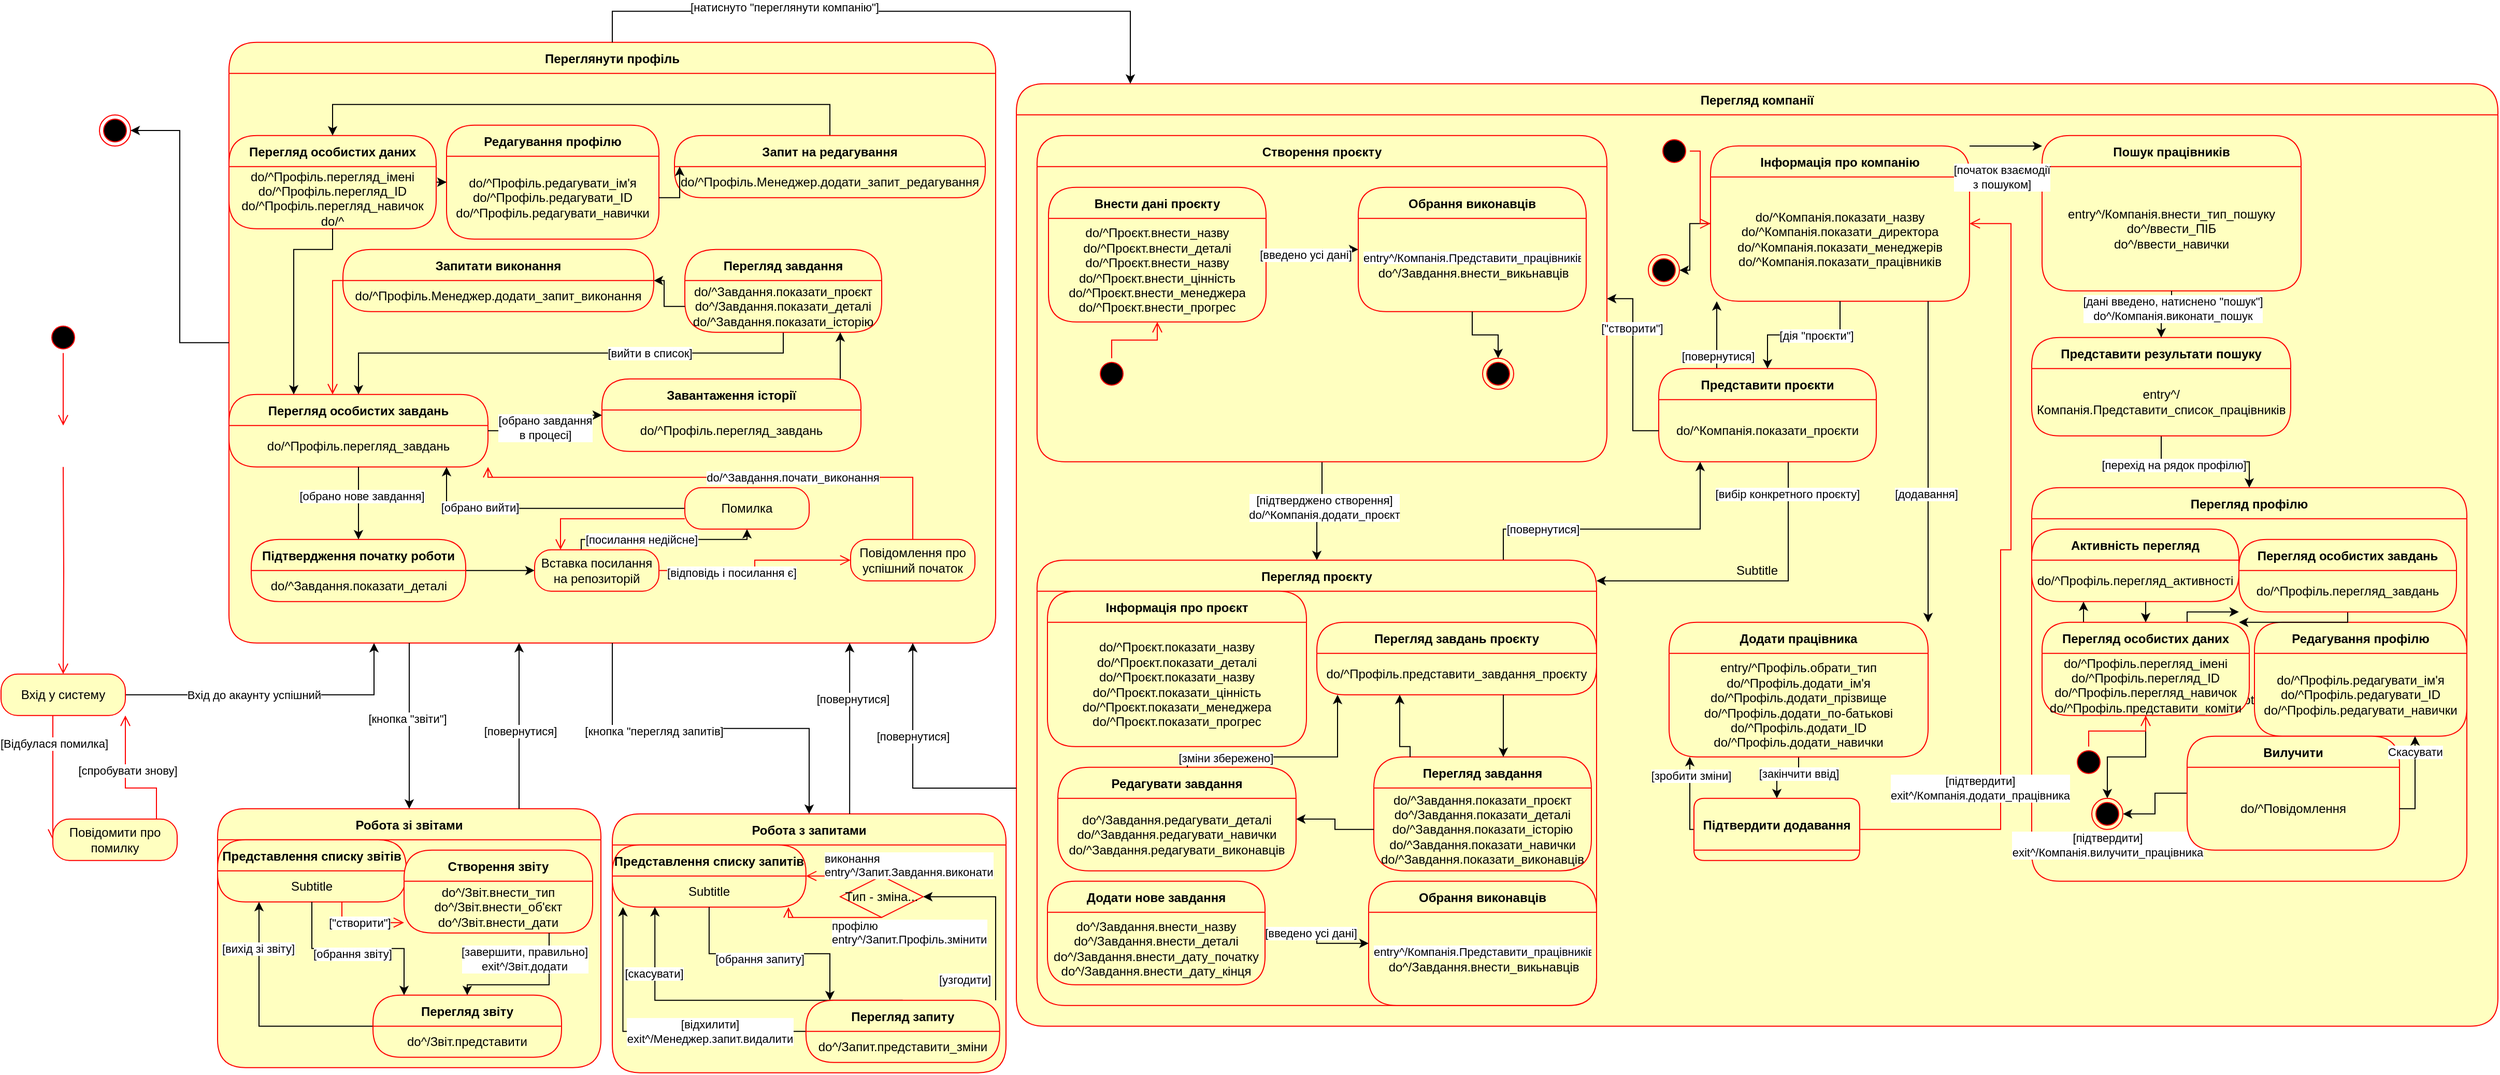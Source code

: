 <mxfile version="24.2.3" type="github">
  <diagram name="Сторінка-1" id="4NnscdOud7t3WqkIFgde">
    <mxGraphModel dx="3500" dy="1767" grid="1" gridSize="10" guides="1" tooltips="1" connect="1" arrows="1" fold="1" page="1" pageScale="1" pageWidth="827" pageHeight="1169" math="0" shadow="0">
      <root>
        <mxCell id="0" />
        <mxCell id="1" parent="0" />
        <mxCell id="EZjnUPANlJix_Xs9OcvV-2" value="Перегляд компанії" style="swimlane;fontStyle=1;align=center;verticalAlign=middle;childLayout=stackLayout;horizontal=1;startSize=30;horizontalStack=0;resizeParent=0;resizeLast=1;container=0;fontColor=#000000;collapsible=0;rounded=1;arcSize=30;strokeColor=#ff0000;fillColor=#ffffc0;swimlaneFillColor=#ffffc0;dropTarget=0;" parent="1" vertex="1">
          <mxGeometry x="1000" y="79.86" width="1430" height="910" as="geometry" />
        </mxCell>
        <mxCell id="EZjnUPANlJix_Xs9OcvV-3" value="Subtitle" style="text;html=1;strokeColor=none;fillColor=none;align=center;verticalAlign=middle;spacingLeft=4;spacingRight=4;whiteSpace=wrap;overflow=hidden;rotatable=0;fontColor=#000000;" parent="EZjnUPANlJix_Xs9OcvV-2" vertex="1">
          <mxGeometry y="30" width="1430" height="880" as="geometry" />
        </mxCell>
        <mxCell id="ysQvWt2n_lniXi2UkVhW-1" value="Перегляд профілю" style="swimlane;fontStyle=1;align=center;verticalAlign=middle;childLayout=stackLayout;horizontal=1;startSize=30;horizontalStack=0;resizeParent=0;resizeLast=1;container=0;fontColor=#000000;collapsible=0;rounded=1;arcSize=30;strokeColor=#ff0000;fillColor=#ffffc0;swimlaneFillColor=#ffffc0;dropTarget=0;" parent="1" vertex="1">
          <mxGeometry x="1980" y="469.86" width="420" height="380" as="geometry" />
        </mxCell>
        <mxCell id="ysQvWt2n_lniXi2UkVhW-2" value="Subtitle" style="text;html=1;strokeColor=none;fillColor=none;align=center;verticalAlign=middle;spacingLeft=4;spacingRight=4;whiteSpace=wrap;overflow=hidden;rotatable=0;fontColor=#000000;" parent="ysQvWt2n_lniXi2UkVhW-1" vertex="1">
          <mxGeometry y="30" width="420" height="350" as="geometry" />
        </mxCell>
        <mxCell id="EZjnUPANlJix_Xs9OcvV-1" style="edgeStyle=orthogonalEdgeStyle;rounded=0;orthogonalLoop=1;jettySize=auto;html=1;" parent="1" source="ysQvWt2n_lniXi2UkVhW-4" target="ysQvWt2n_lniXi2UkVhW-6" edge="1">
          <mxGeometry relative="1" as="geometry">
            <Array as="points" />
          </mxGeometry>
        </mxCell>
        <mxCell id="siiqOLJonYB3vmnRVIAc-1" value="[підтверджено створення]&lt;div&gt;do/^Компанія.додати_проєкт&lt;/div&gt;" style="edgeLabel;html=1;align=center;verticalAlign=middle;resizable=0;points=[];" vertex="1" connectable="0" parent="EZjnUPANlJix_Xs9OcvV-1">
          <mxGeometry x="-0.123" y="2" relative="1" as="geometry">
            <mxPoint as="offset" />
          </mxGeometry>
        </mxCell>
        <mxCell id="ysQvWt2n_lniXi2UkVhW-4" value="Створення проєкту" style="swimlane;fontStyle=1;align=center;verticalAlign=middle;childLayout=stackLayout;horizontal=1;startSize=30;horizontalStack=0;resizeParent=0;resizeLast=1;container=0;fontColor=#000000;collapsible=0;rounded=1;arcSize=30;strokeColor=#ff0000;fillColor=#ffffc0;swimlaneFillColor=#ffffc0;dropTarget=0;" parent="1" vertex="1">
          <mxGeometry x="1019.96" y="129.86" width="550.04" height="315" as="geometry" />
        </mxCell>
        <mxCell id="siiqOLJonYB3vmnRVIAc-63" style="edgeStyle=orthogonalEdgeStyle;rounded=0;orthogonalLoop=1;jettySize=auto;html=1;" edge="1" parent="1" source="ysQvWt2n_lniXi2UkVhW-6" target="siiqOLJonYB3vmnRVIAc-55">
          <mxGeometry relative="1" as="geometry">
            <Array as="points">
              <mxPoint x="1470" y="509.86" />
              <mxPoint x="1660" y="509.86" />
            </Array>
          </mxGeometry>
        </mxCell>
        <mxCell id="siiqOLJonYB3vmnRVIAc-64" value="[повернутися]" style="edgeLabel;html=1;align=center;verticalAlign=middle;resizable=0;points=[];" vertex="1" connectable="0" parent="siiqOLJonYB3vmnRVIAc-63">
          <mxGeometry x="-0.525" relative="1" as="geometry">
            <mxPoint as="offset" />
          </mxGeometry>
        </mxCell>
        <mxCell id="ysQvWt2n_lniXi2UkVhW-6" value="Перегляд проєкту" style="swimlane;fontStyle=1;align=center;verticalAlign=middle;childLayout=stackLayout;horizontal=1;startSize=30;horizontalStack=0;resizeParent=0;resizeLast=1;container=0;fontColor=#000000;collapsible=0;rounded=1;arcSize=30;strokeColor=#ff0000;fillColor=#ffffc0;swimlaneFillColor=#ffffc0;dropTarget=0;" parent="1" vertex="1">
          <mxGeometry x="1019.96" y="539.86" width="540.04" height="430" as="geometry" />
        </mxCell>
        <mxCell id="ysQvWt2n_lniXi2UkVhW-7" value="&lt;span style=&quot;color: rgba(0, 0, 0, 0); font-family: monospace; font-size: 0px; text-align: start; text-wrap: nowrap;&quot;&gt;%3CmxGraphModel%3E%3Croot%3E%3CmxCell%20id%3D%220%22%2F%3E%3CmxCell%20id%3D%221%22%20parent%3D%220%22%2F%3E%3CmxCell%20id%3D%222%22%20value%3D%22%D0%9F%D0%B5%D1%80%D0%B5%D0%B3%D0%BB%D1%8F%D0%B4%20%D0%B7%D0%B0%D0%B2%D0%B4%D0%B0%D0%BD%D0%BD%D1%8F%22%20style%3D%22swimlane%3BfontStyle%3D1%3Balign%3Dcenter%3BverticalAlign%3Dmiddle%3BchildLayout%3DstackLayout%3Bhorizontal%3D1%3BstartSize%3D30%3BhorizontalStack%3D0%3BresizeParent%3D0%3BresizeLast%3D1%3Bcontainer%3D0%3BfontColor%3D%23000000%3Bcollapsible%3D0%3Brounded%3D1%3BarcSize%3D35%3BstrokeColor%3D%23ff0000%3BfillColor%3D%23ffffc0%3BswimlaneFillColor%3D%23ffffc0%3BdropTarget%3D0%3B%22%20vertex%3D%221%22%20parent%3D%221%22%3E%3CmxGeometry%20x%3D%22680%22%20y%3D%2220%22%20width%3D%22190%22%20height%3D%2280%22%20as%3D%22geometry%22%2F%3E%3C%2FmxCell%3E%3CmxCell%20id%3D%223%22%20value%3D%22do%2F%5E%D0%97%D0%B0%D0%B2%D0%B4%D0%B0%D0%BD%D0%BD%D1%8F.%D0%BF%D0%BE%D0%BA%D0%B0%D0%B7%D0%B0%D1%82%D0%B8_%D0%BF%D1%80%D0%BE%D1%94%D0%BA%D1%82%26lt%3Bdiv%26gt%3Bdo%5E%2F%D0%97%D0%B0%D0%B2%D0%B4%D0%B0%D0%BD%D0%BD%D1%8F.%D0%BF%D0%BE%D0%BA%D0%B0%D0%B7%D0%B0%D1%82%D0%B8_%D0%B4%D0%B5%D1%82%D0%B0%D0%BB%D1%96%26lt%3B%2Fdiv%26gt%3B%26lt%3Bdiv%26gt%3Bdo%2F%5E%D0%97%D0%B0%D0%B2%D0%B4%D0%B0%D0%BD%D0%BD%D1%8F.%D0%BF%D0%BE%D0%BA%D0%B0%D0%B7%D0%B0%D1%82%D0%B8_%D1%96%D1%81%D1%82%D0%BE%D1%80%D1%96%D1%8E%26lt%3B%2Fdiv%26gt%3B%22%20style%3D%22text%3Bhtml%3D1%3BstrokeColor%3Dnone%3BfillColor%3Dnone%3Balign%3Dcenter%3BverticalAlign%3Dmiddle%3BspacingLeft%3D4%3BspacingRight%3D4%3BwhiteSpace%3Dwrap%3Boverflow%3Dhidden%3Brotatable%3D0%3BfontColor%3D%23000000%3B%22%20vertex%3D%221%22%20parent%3D%222%22%3E%3CmxGeometry%20y%3D%2230%22%20width%3D%22190%22%20height%3D%2250%22%20as%3D%22geometry%22%2F%3E%3C%2FmxCell%3E%3C%2Froot%3E%3C%2FmxGraphModel%3E&lt;/span&gt;" style="text;html=1;strokeColor=none;fillColor=none;align=center;verticalAlign=middle;spacingLeft=4;spacingRight=4;whiteSpace=wrap;overflow=hidden;rotatable=0;fontColor=#000000;" parent="ysQvWt2n_lniXi2UkVhW-6" vertex="1">
          <mxGeometry y="30" width="540.04" height="400" as="geometry" />
        </mxCell>
        <mxCell id="ysQvWt2n_lniXi2UkVhW-12" value="Інформація про проєкт" style="swimlane;fontStyle=1;align=center;verticalAlign=middle;childLayout=stackLayout;horizontal=1;startSize=30;horizontalStack=0;resizeParent=0;resizeLast=1;container=0;fontColor=#000000;collapsible=0;rounded=1;arcSize=30;strokeColor=#ff0000;fillColor=#ffffc0;swimlaneFillColor=#ffffc0;dropTarget=0;" parent="1" vertex="1">
          <mxGeometry x="1030" y="569.86" width="250" height="150" as="geometry" />
        </mxCell>
        <mxCell id="ysQvWt2n_lniXi2UkVhW-13" value="do/^Проєкт.показати_назву&lt;div&gt;do/^Проєкт.показати_деталі&lt;br&gt;&lt;/div&gt;&lt;div&gt;do/^Проєкт.показати_назву&lt;br&gt;&lt;/div&gt;&lt;div&gt;do/^Проєкт.показати_цінність&lt;br&gt;&lt;/div&gt;&lt;div&gt;do/^Проєкт.показати_менеджера&lt;br&gt;&lt;/div&gt;&lt;div&gt;&lt;span style=&quot;color: rgba(0, 0, 0, 0); font-family: monospace; font-size: 0px; text-align: start; text-wrap: nowrap;&quot;&gt;%3CmxGraphModel%3E%3Croot%3E%3CmxCell%20id%3D%220%22%2F%3E%3CmxCell%20id%3D%221%22%20parent%3D%220%22%2F%3E%3CmxCell%20id%3D%222%22%20value%3D%22%D0%9F%D0%B5%D1%80%D0%B5%D0%B3%D0%BB%D1%8F%D0%B4%20%D0%BE%D1%81%D0%BE%D0%B1%D0%B8%D1%81%D1%82%D0%B8%D1%85%20%D0%B7%D0%B0%D0%B2%D0%B4%D0%B0%D0%BD%D1%8C%22%20style%3D%22swimlane%3BfontStyle%3D1%3Balign%3Dcenter%3BverticalAlign%3Dmiddle%3BchildLayout%3DstackLayout%3Bhorizontal%3D1%3BstartSize%3D30%3BhorizontalStack%3D0%3BresizeParent%3D0%3BresizeLast%3D1%3Bcontainer%3D0%3BfontColor%3D%23000000%3Bcollapsible%3D0%3Brounded%3D1%3BarcSize%3D30%3BstrokeColor%3D%23ff0000%3BfillColor%3D%23ffffc0%3BswimlaneFillColor%3D%23ffffc0%3BdropTarget%3D0%3B%22%20vertex%3D%221%22%20parent%3D%221%22%3E%3CmxGeometry%20x%3D%22240%22%20y%3D%22160%22%20width%3D%22250%22%20height%3D%2270%22%20as%3D%22geometry%22%2F%3E%3C%2FmxCell%3E%3CmxCell%20id%3D%223%22%20value%3D%22do%2F%5E%D0%9F%D1%80%D0%BE%D1%84%D1%96%D0%BB%D1%8C.%D0%BF%D0%B5%D1%80%D0%B5%D0%B3%D0%BB%D1%8F%D0%B4_%D0%B7%D0%B0%D0%B2%D0%B4%D0%B0%D0%BD%D1%8C%22%20style%3D%22text%3Bhtml%3D1%3BstrokeColor%3Dnone%3BfillColor%3Dnone%3Balign%3Dcenter%3BverticalAlign%3Dmiddle%3BspacingLeft%3D4%3BspacingRight%3D4%3BwhiteSpace%3Dwrap%3Boverflow%3Dhidden%3Brotatable%3D0%3BfontColor%3D%23000000%3B%22%20vertex%3D%221%22%20parent%3D%222%22%3E%3CmxGeometry%20y%3D%2230%22%20width%3D%22250%22%20height%3D%2240%22%20as%3D%22geometry%22%2F%3E%3C%2FmxCell%3E%3C%2Froot%3E%3C%2FmxGraphModel%3E&lt;/span&gt;&lt;span style=&quot;background-color: initial;&quot;&gt;do/^Проєкт.показати_прогрес&lt;/span&gt;&lt;/div&gt;" style="text;html=1;strokeColor=none;fillColor=none;align=center;verticalAlign=middle;spacingLeft=4;spacingRight=4;whiteSpace=wrap;overflow=hidden;rotatable=0;fontColor=#000000;" parent="ysQvWt2n_lniXi2UkVhW-12" vertex="1">
          <mxGeometry y="30" width="250" height="120" as="geometry" />
        </mxCell>
        <mxCell id="EZjnUPANlJix_Xs9OcvV-8" value="" style="ellipse;html=1;shape=startState;fillColor=#000000;strokeColor=#ff0000;" parent="1" vertex="1">
          <mxGeometry x="65" y="309.86" width="30" height="30" as="geometry" />
        </mxCell>
        <mxCell id="EZjnUPANlJix_Xs9OcvV-9" value="" style="edgeStyle=orthogonalEdgeStyle;html=1;verticalAlign=bottom;endArrow=open;endSize=8;strokeColor=#ff0000;rounded=0;" parent="1" source="EZjnUPANlJix_Xs9OcvV-8" edge="1">
          <mxGeometry relative="1" as="geometry">
            <mxPoint x="80" y="409.86" as="targetPoint" />
          </mxGeometry>
        </mxCell>
        <mxCell id="EZjnUPANlJix_Xs9OcvV-11" value="" style="edgeStyle=orthogonalEdgeStyle;html=1;verticalAlign=bottom;endArrow=open;endSize=8;strokeColor=#ff0000;rounded=0;" parent="1" target="EZjnUPANlJix_Xs9OcvV-12" edge="1">
          <mxGeometry relative="1" as="geometry">
            <mxPoint x="80" y="539.86" as="targetPoint" />
            <mxPoint x="80" y="449.86" as="sourcePoint" />
          </mxGeometry>
        </mxCell>
        <mxCell id="EZjnUPANlJix_Xs9OcvV-19" style="edgeStyle=orthogonalEdgeStyle;rounded=0;orthogonalLoop=1;jettySize=auto;html=1;" parent="1" source="EZjnUPANlJix_Xs9OcvV-12" target="ysQvWt2n_lniXi2UkVhW-14" edge="1">
          <mxGeometry relative="1" as="geometry">
            <mxPoint x="380.0" y="629.86" as="targetPoint" />
            <Array as="points">
              <mxPoint x="380" y="669.86" />
            </Array>
          </mxGeometry>
        </mxCell>
        <mxCell id="EZjnUPANlJix_Xs9OcvV-20" value="Вхід до акаунту успішний" style="edgeLabel;html=1;align=center;verticalAlign=middle;resizable=0;points=[];" parent="EZjnUPANlJix_Xs9OcvV-19" vertex="1" connectable="0">
          <mxGeometry x="-0.148" relative="1" as="geometry">
            <mxPoint as="offset" />
          </mxGeometry>
        </mxCell>
        <mxCell id="EZjnUPANlJix_Xs9OcvV-12" value="Вхід у систему" style="rounded=1;whiteSpace=wrap;html=1;arcSize=40;fontColor=#000000;fillColor=#ffffc0;strokeColor=#ff0000;" parent="1" vertex="1">
          <mxGeometry x="20" y="649.86" width="120" height="40" as="geometry" />
        </mxCell>
        <mxCell id="EZjnUPANlJix_Xs9OcvV-13" value="" style="edgeStyle=orthogonalEdgeStyle;html=1;verticalAlign=bottom;endArrow=open;endSize=8;strokeColor=#ff0000;rounded=0;entryX=0;entryY=0.5;entryDx=0;entryDy=0;" parent="1" source="EZjnUPANlJix_Xs9OcvV-12" target="EZjnUPANlJix_Xs9OcvV-14" edge="1">
          <mxGeometry relative="1" as="geometry">
            <mxPoint x="80" y="749.86" as="targetPoint" />
            <Array as="points">
              <mxPoint x="70" y="709.86" />
              <mxPoint x="70" y="709.86" />
            </Array>
          </mxGeometry>
        </mxCell>
        <mxCell id="EZjnUPANlJix_Xs9OcvV-17" value="[Відбулася помилка]" style="edgeLabel;html=1;align=center;verticalAlign=middle;resizable=0;points=[];" parent="EZjnUPANlJix_Xs9OcvV-13" vertex="1" connectable="0">
          <mxGeometry x="-0.555" y="1" relative="1" as="geometry">
            <mxPoint as="offset" />
          </mxGeometry>
        </mxCell>
        <mxCell id="EZjnUPANlJix_Xs9OcvV-14" value="Повідомити про помилку" style="rounded=1;whiteSpace=wrap;html=1;arcSize=40;fontColor=#000000;fillColor=#ffffc0;strokeColor=#ff0000;" parent="1" vertex="1">
          <mxGeometry x="70" y="789.86" width="120" height="40" as="geometry" />
        </mxCell>
        <mxCell id="EZjnUPANlJix_Xs9OcvV-15" value="" style="edgeStyle=orthogonalEdgeStyle;html=1;verticalAlign=bottom;endArrow=open;endSize=8;strokeColor=#ff0000;rounded=0;" parent="1" source="EZjnUPANlJix_Xs9OcvV-14" target="EZjnUPANlJix_Xs9OcvV-12" edge="1">
          <mxGeometry relative="1" as="geometry">
            <mxPoint x="320" y="749.86" as="targetPoint" />
            <Array as="points">
              <mxPoint x="170" y="759.86" />
              <mxPoint x="140" y="759.86" />
            </Array>
          </mxGeometry>
        </mxCell>
        <mxCell id="EZjnUPANlJix_Xs9OcvV-18" value="[спробувати знову]" style="edgeLabel;html=1;align=center;verticalAlign=middle;resizable=0;points=[];" parent="EZjnUPANlJix_Xs9OcvV-15" vertex="1" connectable="0">
          <mxGeometry x="0.181" y="-2" relative="1" as="geometry">
            <mxPoint as="offset" />
          </mxGeometry>
        </mxCell>
        <mxCell id="EZjnUPANlJix_Xs9OcvV-60" value="Перегляд завдання" style="swimlane;fontStyle=1;align=center;verticalAlign=middle;childLayout=stackLayout;horizontal=1;startSize=30;horizontalStack=0;resizeParent=0;resizeLast=1;container=0;fontColor=#000000;collapsible=0;rounded=1;arcSize=35;strokeColor=#ff0000;fillColor=#ffffc0;swimlaneFillColor=#ffffc0;dropTarget=0;" parent="1" vertex="1">
          <mxGeometry x="1345" y="729.86" width="210" height="110" as="geometry" />
        </mxCell>
        <mxCell id="EZjnUPANlJix_Xs9OcvV-61" value="do/^Завдання.показати_проєкт&lt;div&gt;do^/Завдання.показати_деталі&lt;/div&gt;&lt;div&gt;do/^Завдання.показати_історію&lt;/div&gt;&lt;div&gt;&lt;span style=&quot;color: rgba(0, 0, 0, 0); font-family: monospace; font-size: 0px; text-align: start; text-wrap: nowrap;&quot;&gt;%3CmxGraphModel%3E%3Croot%3E%3CmxCell%20id%3D%220%22%2F%3E%3CmxCell%20id%3D%221%22%20parent%3D%220%22%2F%3E%3CmxCell%20id%3D%222%22%20value%3D%22%D0%9F%D0%B5%D1%80%D0%B5%D0%B3%D0%BB%D1%8F%D0%B4%20%D0%B7%D0%B0%D0%B2%D0%B4%D0%B0%D0%BD%D0%BD%D1%8F%22%20style%3D%22swimlane%3BfontStyle%3D1%3Balign%3Dcenter%3BverticalAlign%3Dmiddle%3BchildLayout%3DstackLayout%3Bhorizontal%3D1%3BstartSize%3D30%3BhorizontalStack%3D0%3BresizeParent%3D0%3BresizeLast%3D1%3Bcontainer%3D0%3BfontColor%3D%23000000%3Bcollapsible%3D0%3Brounded%3D1%3BarcSize%3D35%3BstrokeColor%3D%23ff0000%3BfillColor%3D%23ffffc0%3BswimlaneFillColor%3D%23ffffc0%3BdropTarget%3D0%3B%22%20vertex%3D%221%22%20parent%3D%221%22%3E%3CmxGeometry%20x%3D%221310%22%20y%3D%22520%22%20width%3D%22210%22%20height%3D%22100%22%20as%3D%22geometry%22%2F%3E%3C%2FmxCell%3E%3CmxCell%20id%3D%223%22%20value%3D%22do%2F%5E%D0%97%D0%B0%D0%B2%D0%B4%D0%B0%D0%BD%D0%BD%D1%8F.%D0%BF%D0%BE%D0%BA%D0%B0%D0%B7%D0%B0%D1%82%D0%B8_%D0%BF%D1%80%D0%BE%D1%94%D0%BA%D1%82%26lt%3Bdiv%26gt%3Bdo%5E%2F%D0%97%D0%B0%D0%B2%D0%B4%D0%B0%D0%BD%D0%BD%D1%8F.%D0%BF%D0%BE%D0%BA%D0%B0%D0%B7%D0%B0%D1%82%D0%B8_%D0%B4%D0%B5%D1%82%D0%B0%D0%BB%D1%96%26lt%3B%2Fdiv%26gt%3B%26lt%3Bdiv%26gt%3Bdo%2F%5E%D0%97%D0%B0%D0%B2%D0%B4%D0%B0%D0%BD%D0%BD%D1%8F.%D0%BF%D0%BE%D0%BA%D0%B0%D0%B7%D0%B0%D1%82%D0%B8_%D1%96%D1%81%D1%82%D0%BE%D1%80%D1%96%D1%8E%26lt%3B%2Fdiv%26gt%3B%26lt%3Bdiv%26gt%3Bdo%2F%5E%D0%97%D0%B0%D0%B2%D0%B4%D0%B0%D0%BD%D0%BD%D1%8F.%D0%BF%D0%BE%D0%BA%D0%B0%D0%B7%D0%B0%D1%82%D0%B8_%D0%B2%D0%B8%D0%BA%D0%BE%D0%BD%D0%B0%D0%B2%D1%86%D1%96%D0%B2%26lt%3Bbr%26gt%3B%26lt%3B%2Fdiv%26gt%3B%22%20style%3D%22text%3Bhtml%3D1%3BstrokeColor%3Dnone%3BfillColor%3Dnone%3Balign%3Dcenter%3BverticalAlign%3Dmiddle%3BspacingLeft%3D4%3BspacingRight%3D4%3BwhiteSpace%3Dwrap%3Boverflow%3Dhidden%3Brotatable%3D0%3BfontColor%3D%23000000%3B%22%20vertex%3D%221%22%20parent%3D%222%22%3E%3CmxGeometry%20y%3D%2230%22%20width%3D%22210%22%20height%3D%2270%22%20as%3D%22geometry%22%2F%3E%3C%2FmxCell%3E%3C%2Froot%3E%3C%2FmxGraphModel%3&lt;/span&gt;&lt;span style=&quot;background-color: initial;&quot;&gt;do/^Завдання.показати_навички&lt;/span&gt;&lt;/div&gt;&lt;div&gt;&lt;span style=&quot;background-color: initial;&quot;&gt;do/^Завдання.показати_виконавців&lt;/span&gt;&lt;/div&gt;" style="text;html=1;strokeColor=none;fillColor=none;align=center;verticalAlign=middle;spacingLeft=4;spacingRight=4;whiteSpace=wrap;overflow=hidden;rotatable=0;fontColor=#000000;" parent="EZjnUPANlJix_Xs9OcvV-60" vertex="1">
          <mxGeometry y="30" width="210" height="80" as="geometry" />
        </mxCell>
        <mxCell id="EZjnUPANlJix_Xs9OcvV-62" value="Перегляд завдань проєкту" style="swimlane;fontStyle=1;align=center;verticalAlign=middle;childLayout=stackLayout;horizontal=1;startSize=30;horizontalStack=0;resizeParent=0;resizeLast=1;container=0;fontColor=#000000;collapsible=0;rounded=1;arcSize=30;strokeColor=#ff0000;fillColor=#ffffc0;swimlaneFillColor=#ffffc0;dropTarget=0;" parent="1" vertex="1">
          <mxGeometry x="1290" y="599.86" width="270" height="70" as="geometry" />
        </mxCell>
        <mxCell id="EZjnUPANlJix_Xs9OcvV-63" value="do/^Профіль.представити_завдання_проєкту" style="text;html=1;strokeColor=none;fillColor=none;align=center;verticalAlign=middle;spacingLeft=4;spacingRight=4;whiteSpace=wrap;overflow=hidden;rotatable=0;fontColor=#000000;" parent="EZjnUPANlJix_Xs9OcvV-62" vertex="1">
          <mxGeometry y="30" width="270" height="40" as="geometry" />
        </mxCell>
        <mxCell id="EZjnUPANlJix_Xs9OcvV-64" style="edgeStyle=orthogonalEdgeStyle;rounded=0;orthogonalLoop=1;jettySize=auto;html=1;" parent="1" source="EZjnUPANlJix_Xs9OcvV-63" target="EZjnUPANlJix_Xs9OcvV-60" edge="1">
          <mxGeometry relative="1" as="geometry">
            <Array as="points">
              <mxPoint x="1470" y="689.86" />
              <mxPoint x="1470" y="689.86" />
            </Array>
          </mxGeometry>
        </mxCell>
        <mxCell id="EZjnUPANlJix_Xs9OcvV-65" style="edgeStyle=orthogonalEdgeStyle;rounded=0;orthogonalLoop=1;jettySize=auto;html=1;" parent="1" source="EZjnUPANlJix_Xs9OcvV-60" target="EZjnUPANlJix_Xs9OcvV-62" edge="1">
          <mxGeometry relative="1" as="geometry">
            <Array as="points">
              <mxPoint x="1380" y="719.86" />
              <mxPoint x="1370" y="719.86" />
            </Array>
          </mxGeometry>
        </mxCell>
        <mxCell id="EZjnUPANlJix_Xs9OcvV-66" value="Редагувати завдання" style="swimlane;fontStyle=1;align=center;verticalAlign=middle;childLayout=stackLayout;horizontal=1;startSize=30;horizontalStack=0;resizeParent=0;resizeLast=1;container=0;fontColor=#000000;collapsible=0;rounded=1;arcSize=35;strokeColor=#ff0000;fillColor=#ffffc0;swimlaneFillColor=#ffffc0;dropTarget=0;" parent="1" vertex="1">
          <mxGeometry x="1040" y="739.86" width="229.96" height="100" as="geometry" />
        </mxCell>
        <mxCell id="EZjnUPANlJix_Xs9OcvV-67" value="&lt;div&gt;do^/Завдання.редагувати_деталі&lt;/div&gt;&lt;div&gt;do/^Завдання.редагувати_навички&lt;/div&gt;&lt;div&gt;do/^Завдання.редагувати_виконавців&lt;br&gt;&lt;/div&gt;" style="text;html=1;strokeColor=none;fillColor=none;align=center;verticalAlign=middle;spacingLeft=4;spacingRight=4;whiteSpace=wrap;overflow=hidden;rotatable=0;fontColor=#000000;" parent="EZjnUPANlJix_Xs9OcvV-66" vertex="1">
          <mxGeometry y="30" width="229.96" height="70" as="geometry" />
        </mxCell>
        <mxCell id="EZjnUPANlJix_Xs9OcvV-68" style="edgeStyle=orthogonalEdgeStyle;rounded=0;orthogonalLoop=1;jettySize=auto;html=1;" parent="1" source="EZjnUPANlJix_Xs9OcvV-61" target="EZjnUPANlJix_Xs9OcvV-66" edge="1">
          <mxGeometry relative="1" as="geometry" />
        </mxCell>
        <mxCell id="EZjnUPANlJix_Xs9OcvV-69" style="edgeStyle=orthogonalEdgeStyle;rounded=0;orthogonalLoop=1;jettySize=auto;html=1;" parent="1" source="EZjnUPANlJix_Xs9OcvV-66" target="EZjnUPANlJix_Xs9OcvV-62" edge="1">
          <mxGeometry relative="1" as="geometry">
            <Array as="points">
              <mxPoint x="1165" y="729.86" />
              <mxPoint x="1310" y="729.86" />
            </Array>
          </mxGeometry>
        </mxCell>
        <mxCell id="siiqOLJonYB3vmnRVIAc-9" value="[зміни збережено]" style="edgeLabel;html=1;align=center;verticalAlign=middle;resizable=0;points=[];" vertex="1" connectable="0" parent="EZjnUPANlJix_Xs9OcvV-69">
          <mxGeometry x="-0.561" y="-1" relative="1" as="geometry">
            <mxPoint as="offset" />
          </mxGeometry>
        </mxCell>
        <mxCell id="siiqOLJonYB3vmnRVIAc-6" style="edgeStyle=orthogonalEdgeStyle;rounded=0;orthogonalLoop=1;jettySize=auto;html=1;" edge="1" parent="1" source="siiqOLJonYB3vmnRVIAc-2" target="siiqOLJonYB3vmnRVIAc-4">
          <mxGeometry relative="1" as="geometry" />
        </mxCell>
        <mxCell id="siiqOLJonYB3vmnRVIAc-8" value="[введено усі дані]" style="edgeLabel;html=1;align=center;verticalAlign=middle;resizable=0;points=[];" vertex="1" connectable="0" parent="siiqOLJonYB3vmnRVIAc-6">
          <mxGeometry x="-0.182" y="1" relative="1" as="geometry">
            <mxPoint x="-1" y="1" as="offset" />
          </mxGeometry>
        </mxCell>
        <mxCell id="siiqOLJonYB3vmnRVIAc-2" value="Додати нове завдання" style="swimlane;fontStyle=1;align=center;verticalAlign=middle;childLayout=stackLayout;horizontal=1;startSize=30;horizontalStack=0;resizeParent=0;resizeLast=1;container=0;fontColor=#000000;collapsible=0;rounded=1;arcSize=30;strokeColor=#ff0000;fillColor=#ffffc0;swimlaneFillColor=#ffffc0;dropTarget=0;" vertex="1" parent="1">
          <mxGeometry x="1030" y="849.86" width="210" height="100" as="geometry" />
        </mxCell>
        <mxCell id="siiqOLJonYB3vmnRVIAc-3" value="do^/Завдання.внести_назву&lt;div&gt;do^/Завдання.внести_деталі&lt;br&gt;&lt;/div&gt;&lt;div&gt;do^/Завдання.внести_дату_початку&lt;br&gt;&lt;/div&gt;&lt;div&gt;do^/Завдання.внести_дату_кінця&lt;br&gt;&lt;/div&gt;" style="text;html=1;strokeColor=none;fillColor=none;align=center;verticalAlign=middle;spacingLeft=4;spacingRight=4;whiteSpace=wrap;overflow=hidden;rotatable=0;fontColor=#000000;" vertex="1" parent="siiqOLJonYB3vmnRVIAc-2">
          <mxGeometry y="30" width="210" height="70" as="geometry" />
        </mxCell>
        <mxCell id="siiqOLJonYB3vmnRVIAc-4" value="Обрання виконавців" style="swimlane;fontStyle=1;align=center;verticalAlign=middle;childLayout=stackLayout;horizontal=1;startSize=30;horizontalStack=0;resizeParent=0;resizeLast=1;container=0;fontColor=#000000;collapsible=0;rounded=1;arcSize=30;strokeColor=#ff0000;fillColor=#ffffc0;swimlaneFillColor=#ffffc0;dropTarget=0;" vertex="1" parent="1">
          <mxGeometry x="1340" y="849.86" width="220" height="120" as="geometry" />
        </mxCell>
        <mxCell id="siiqOLJonYB3vmnRVIAc-5" value="&lt;div&gt;&lt;span style=&quot;font-size: 11px; text-wrap: nowrap; background-color: rgb(255, 255, 255);&quot;&gt;entry^/Компанія.Представити_працівників&lt;/span&gt;&lt;br&gt;&lt;/div&gt;do^/Завдання.внести_викьнавців" style="text;html=1;strokeColor=none;fillColor=none;align=center;verticalAlign=middle;spacingLeft=4;spacingRight=4;whiteSpace=wrap;overflow=hidden;rotatable=0;fontColor=#000000;" vertex="1" parent="siiqOLJonYB3vmnRVIAc-4">
          <mxGeometry y="30" width="220" height="90" as="geometry" />
        </mxCell>
        <mxCell id="siiqOLJonYB3vmnRVIAc-10" value="Внести дані проєкту" style="swimlane;fontStyle=1;align=center;verticalAlign=middle;childLayout=stackLayout;horizontal=1;startSize=30;horizontalStack=0;resizeParent=0;resizeLast=1;container=0;fontColor=#000000;collapsible=0;rounded=1;arcSize=30;strokeColor=#ff0000;fillColor=#ffffc0;swimlaneFillColor=#ffffc0;dropTarget=0;" vertex="1" parent="1">
          <mxGeometry x="1031" y="179.86" width="210" height="130" as="geometry" />
        </mxCell>
        <mxCell id="siiqOLJonYB3vmnRVIAc-11" value="do/^Проєкт.внести_назву&lt;div&gt;do/^Проєкт.внести_деталі&lt;br&gt;&lt;/div&gt;&lt;div&gt;do/^Проєкт.внести_назву&lt;br&gt;&lt;/div&gt;&lt;div&gt;do/^Проєкт.внести_цінність&lt;br&gt;&lt;/div&gt;&lt;div&gt;do/^Проєкт.внести_менеджера&lt;br&gt;&lt;/div&gt;&lt;div&gt;&lt;span style=&quot;color: rgba(0, 0, 0, 0); font-family: monospace; font-size: 0px; text-align: start; text-wrap: nowrap;&quot;&gt;%3CmxGraphModel%3E%3Croot%3E%3CmxCell%20id%3D%220%22%2F%3E%3CmxCell%20id%3D%221%22%20parent%3D%220%22%2F%3E%3CmxCell%20id%3D%222%22%20value%3D%22%D0%9F%D0%B5%D1%80%D0%B5%D0%B3%D0%BB%D1%8F%D0%B4%20%D0%BE%D1%81%D0%BE%D0%B1%D0%B8%D1%81%D1%82%D0%B8%D1%85%20%D0%B7%D0%B0%D0%B2%D0%B4%D0%B0%D0%BD%D1%8C%22%20style%3D%22swimlane%3BfontStyle%3D1%3Balign%3Dcenter%3BverticalAlign%3Dmiddle%3BchildLayout%3DstackLayout%3Bhorizontal%3D1%3BstartSize%3D30%3BhorizontalStack%3D0%3BresizeParent%3D0%3BresizeLast%3D1%3Bcontainer%3D0%3BfontColor%3D%23000000%3Bcollapsible%3D0%3Brounded%3D1%3BarcSize%3D30%3BstrokeColor%3D%23ff0000%3BfillColor%3D%23ffffc0%3BswimlaneFillColor%3D%23ffffc0%3BdropTarget%3D0%3B%22%20vertex%3D%221%22%20parent%3D%221%22%3E%3CmxGeometry%20x%3D%22240%22%20y%3D%22160%22%20width%3D%22250%22%20height%3D%2270%22%20as%3D%22geometry%22%2F%3E%3C%2FmxCell%3E%3CmxCell%20id%3D%223%22%20value%3D%22do%2F%5E%D0%9F%D1%80%D0%BE%D1%84%D1%96%D0%BB%D1%8C.%D0%BF%D0%B5%D1%80%D0%B5%D0%B3%D0%BB%D1%8F%D0%B4_%D0%B7%D0%B0%D0%B2%D0%B4%D0%B0%D0%BD%D1%8C%22%20style%3D%22text%3Bhtml%3D1%3BstrokeColor%3Dnone%3BfillColor%3Dnone%3Balign%3Dcenter%3BverticalAlign%3Dmiddle%3BspacingLeft%3D4%3BspacingRight%3D4%3BwhiteSpace%3Dwrap%3Boverflow%3Dhidden%3Brotatable%3D0%3BfontColor%3D%23000000%3B%22%20vertex%3D%221%22%20parent%3D%222%22%3E%3CmxGeometry%20y%3D%2230%22%20width%3D%22250%22%20height%3D%2240%22%20as%3D%22geometry%22%2F%3E%3C%2FmxCell%3E%3C%2Froot%3E%3C%2FmxGraphModel%3E&lt;/span&gt;&lt;span style=&quot;background-color: initial;&quot;&gt;do/^Проєкт.внести_прогрес&lt;/span&gt;&lt;/div&gt;" style="text;html=1;strokeColor=none;fillColor=none;align=center;verticalAlign=middle;spacingLeft=4;spacingRight=4;whiteSpace=wrap;overflow=hidden;rotatable=0;fontColor=#000000;" vertex="1" parent="siiqOLJonYB3vmnRVIAc-10">
          <mxGeometry y="30" width="210" height="100" as="geometry" />
        </mxCell>
        <mxCell id="siiqOLJonYB3vmnRVIAc-13" style="edgeStyle=orthogonalEdgeStyle;rounded=0;orthogonalLoop=1;jettySize=auto;html=1;" edge="1" parent="1" source="siiqOLJonYB3vmnRVIAc-10" target="siiqOLJonYB3vmnRVIAc-17">
          <mxGeometry relative="1" as="geometry">
            <mxPoint x="1240" y="359.86" as="sourcePoint" />
          </mxGeometry>
        </mxCell>
        <mxCell id="siiqOLJonYB3vmnRVIAc-14" value="[введено усі дані]" style="edgeLabel;html=1;align=center;verticalAlign=middle;resizable=0;points=[];" vertex="1" connectable="0" parent="siiqOLJonYB3vmnRVIAc-13">
          <mxGeometry x="-0.182" y="1" relative="1" as="geometry">
            <mxPoint x="-1" y="1" as="offset" />
          </mxGeometry>
        </mxCell>
        <mxCell id="siiqOLJonYB3vmnRVIAc-17" value="Обрання виконавців" style="swimlane;fontStyle=1;align=center;verticalAlign=middle;childLayout=stackLayout;horizontal=1;startSize=30;horizontalStack=0;resizeParent=0;resizeLast=1;container=0;fontColor=#000000;collapsible=0;rounded=1;arcSize=30;strokeColor=#ff0000;fillColor=#ffffc0;swimlaneFillColor=#ffffc0;dropTarget=0;" vertex="1" parent="1">
          <mxGeometry x="1330" y="179.86" width="220" height="120" as="geometry" />
        </mxCell>
        <mxCell id="siiqOLJonYB3vmnRVIAc-18" value="&lt;div&gt;&lt;span style=&quot;font-size: 11px; text-wrap: nowrap; background-color: rgb(255, 255, 255);&quot;&gt;entry^/Компанія.Представити_працівників&lt;/span&gt;&lt;br&gt;&lt;/div&gt;do^/Завдання.внести_викьнавців" style="text;html=1;strokeColor=none;fillColor=none;align=center;verticalAlign=middle;spacingLeft=4;spacingRight=4;whiteSpace=wrap;overflow=hidden;rotatable=0;fontColor=#000000;" vertex="1" parent="siiqOLJonYB3vmnRVIAc-17">
          <mxGeometry y="30" width="220" height="90" as="geometry" />
        </mxCell>
        <mxCell id="siiqOLJonYB3vmnRVIAc-22" value="" style="group" vertex="1" connectable="0" parent="1">
          <mxGeometry x="240" y="79.86" width="740" height="540" as="geometry" />
        </mxCell>
        <mxCell id="ysQvWt2n_lniXi2UkVhW-14" value="Переглянути профіль" style="swimlane;fontStyle=1;align=center;verticalAlign=middle;childLayout=stackLayout;horizontal=1;startSize=30;horizontalStack=0;resizeParent=0;resizeLast=1;container=0;fontColor=#000000;collapsible=0;rounded=1;arcSize=30;strokeColor=#ff0000;fillColor=#ffffc0;swimlaneFillColor=#ffffc0;dropTarget=0;" parent="siiqOLJonYB3vmnRVIAc-22" vertex="1">
          <mxGeometry y="-40" width="740" height="580" as="geometry" />
        </mxCell>
        <mxCell id="siiqOLJonYB3vmnRVIAc-104" style="edgeStyle=orthogonalEdgeStyle;rounded=0;orthogonalLoop=1;jettySize=auto;html=1;" edge="1" parent="siiqOLJonYB3vmnRVIAc-22" source="EZjnUPANlJix_Xs9OcvV-4" target="EZjnUPANlJix_Xs9OcvV-6">
          <mxGeometry relative="1" as="geometry" />
        </mxCell>
        <mxCell id="EZjnUPANlJix_Xs9OcvV-4" value="Перегляд особистих даних" style="swimlane;fontStyle=1;align=center;verticalAlign=middle;childLayout=stackLayout;horizontal=1;startSize=30;horizontalStack=0;resizeParent=0;resizeLast=1;container=0;fontColor=#000000;collapsible=0;rounded=1;arcSize=30;strokeColor=#ff0000;fillColor=#ffffc0;swimlaneFillColor=#ffffc0;dropTarget=0;" parent="siiqOLJonYB3vmnRVIAc-22" vertex="1">
          <mxGeometry y="50" width="200" height="90" as="geometry" />
        </mxCell>
        <mxCell id="EZjnUPANlJix_Xs9OcvV-5" value="do/^Профіль.перегляд_імені&lt;div&gt;do/^Профіль.перегляд_ID&lt;br&gt;&lt;div&gt;do/^Профіль.перегляд_навичок&lt;/div&gt;&lt;div&gt;do/^&lt;/div&gt;&lt;/div&gt;" style="text;html=1;strokeColor=none;fillColor=none;align=center;verticalAlign=middle;spacingLeft=4;spacingRight=4;whiteSpace=wrap;overflow=hidden;rotatable=0;fontColor=#000000;" parent="EZjnUPANlJix_Xs9OcvV-4" vertex="1">
          <mxGeometry y="30" width="200" height="60" as="geometry" />
        </mxCell>
        <mxCell id="EZjnUPANlJix_Xs9OcvV-6" value="Редагування профілю" style="swimlane;fontStyle=1;align=center;verticalAlign=middle;childLayout=stackLayout;horizontal=1;startSize=30;horizontalStack=0;resizeParent=0;resizeLast=1;container=0;fontColor=#000000;collapsible=0;rounded=1;arcSize=30;strokeColor=#ff0000;fillColor=#ffffc0;swimlaneFillColor=#ffffc0;dropTarget=0;" parent="siiqOLJonYB3vmnRVIAc-22" vertex="1">
          <mxGeometry x="210" y="40" width="205" height="110" as="geometry" />
        </mxCell>
        <mxCell id="EZjnUPANlJix_Xs9OcvV-7" value="do/^Профіль.редагувати_ім&#39;я&lt;div&gt;do/^Профіль.редагувати_ID&lt;br&gt;&lt;div&gt;do/^Профіль.редагувати_навички&lt;/div&gt;&lt;/div&gt;" style="text;html=1;strokeColor=none;fillColor=none;align=center;verticalAlign=middle;spacingLeft=4;spacingRight=4;whiteSpace=wrap;overflow=hidden;rotatable=0;fontColor=#000000;" parent="EZjnUPANlJix_Xs9OcvV-6" vertex="1">
          <mxGeometry y="30" width="205" height="80" as="geometry" />
        </mxCell>
        <mxCell id="ysQvWt2n_lniXi2UkVhW-10" value="Перегляд особистих завдань" style="swimlane;fontStyle=1;align=center;verticalAlign=middle;childLayout=stackLayout;horizontal=1;startSize=30;horizontalStack=0;resizeParent=0;resizeLast=1;container=0;fontColor=#000000;collapsible=0;rounded=1;arcSize=30;strokeColor=#ff0000;fillColor=#ffffc0;swimlaneFillColor=#ffffc0;dropTarget=0;" parent="siiqOLJonYB3vmnRVIAc-22" vertex="1">
          <mxGeometry y="300" width="250" height="70" as="geometry" />
        </mxCell>
        <mxCell id="ysQvWt2n_lniXi2UkVhW-11" value="do/^Профіль.перегляд_завдань" style="text;html=1;strokeColor=none;fillColor=none;align=center;verticalAlign=middle;spacingLeft=4;spacingRight=4;whiteSpace=wrap;overflow=hidden;rotatable=0;fontColor=#000000;" parent="ysQvWt2n_lniXi2UkVhW-10" vertex="1">
          <mxGeometry y="30" width="250" height="40" as="geometry" />
        </mxCell>
        <mxCell id="EZjnUPANlJix_Xs9OcvV-52" style="edgeStyle=orthogonalEdgeStyle;rounded=0;orthogonalLoop=1;jettySize=auto;html=1;" parent="siiqOLJonYB3vmnRVIAc-22" source="EZjnUPANlJix_Xs9OcvV-24" target="ysQvWt2n_lniXi2UkVhW-10" edge="1">
          <mxGeometry relative="1" as="geometry">
            <Array as="points">
              <mxPoint x="535" y="260" />
              <mxPoint x="125" y="260" />
            </Array>
          </mxGeometry>
        </mxCell>
        <mxCell id="EZjnUPANlJix_Xs9OcvV-53" value="[вийти в список]" style="edgeLabel;html=1;align=center;verticalAlign=middle;resizable=0;points=[];" parent="EZjnUPANlJix_Xs9OcvV-52" vertex="1" connectable="0">
          <mxGeometry x="-0.366" relative="1" as="geometry">
            <mxPoint as="offset" />
          </mxGeometry>
        </mxCell>
        <mxCell id="EZjnUPANlJix_Xs9OcvV-24" value="Перегляд завдання" style="swimlane;fontStyle=1;align=center;verticalAlign=middle;childLayout=stackLayout;horizontal=1;startSize=30;horizontalStack=0;resizeParent=0;resizeLast=1;container=0;fontColor=#000000;collapsible=0;rounded=1;arcSize=35;strokeColor=#ff0000;fillColor=#ffffc0;swimlaneFillColor=#ffffc0;dropTarget=0;" parent="siiqOLJonYB3vmnRVIAc-22" vertex="1">
          <mxGeometry x="440" y="160" width="190" height="80" as="geometry" />
        </mxCell>
        <mxCell id="EZjnUPANlJix_Xs9OcvV-25" value="do/^Завдання.показати_проєкт&lt;div&gt;do^/Завдання.показати_деталі&lt;/div&gt;&lt;div&gt;do/^Завдання.показати_історію&lt;/div&gt;" style="text;html=1;strokeColor=none;fillColor=none;align=center;verticalAlign=middle;spacingLeft=4;spacingRight=4;whiteSpace=wrap;overflow=hidden;rotatable=0;fontColor=#000000;" parent="EZjnUPANlJix_Xs9OcvV-24" vertex="1">
          <mxGeometry y="30" width="190" height="50" as="geometry" />
        </mxCell>
        <mxCell id="EZjnUPANlJix_Xs9OcvV-27" style="edgeStyle=orthogonalEdgeStyle;rounded=0;orthogonalLoop=1;jettySize=auto;html=1;" parent="siiqOLJonYB3vmnRVIAc-22" source="ysQvWt2n_lniXi2UkVhW-10" target="EZjnUPANlJix_Xs9OcvV-28" edge="1">
          <mxGeometry relative="1" as="geometry">
            <mxPoint x="325" y="350" as="targetPoint" />
          </mxGeometry>
        </mxCell>
        <mxCell id="EZjnUPANlJix_Xs9OcvV-31" value="[обрано завдання&lt;div&gt;в процесі]&lt;/div&gt;" style="edgeLabel;html=1;align=center;verticalAlign=middle;resizable=0;points=[];" parent="EZjnUPANlJix_Xs9OcvV-27" vertex="1" connectable="0">
          <mxGeometry x="-0.071" relative="1" as="geometry">
            <mxPoint as="offset" />
          </mxGeometry>
        </mxCell>
        <mxCell id="EZjnUPANlJix_Xs9OcvV-30" style="edgeStyle=orthogonalEdgeStyle;rounded=0;orthogonalLoop=1;jettySize=auto;html=1;" parent="siiqOLJonYB3vmnRVIAc-22" source="EZjnUPANlJix_Xs9OcvV-28" target="EZjnUPANlJix_Xs9OcvV-24" edge="1">
          <mxGeometry relative="1" as="geometry">
            <Array as="points">
              <mxPoint x="590" y="260" />
              <mxPoint x="590" y="260" />
            </Array>
          </mxGeometry>
        </mxCell>
        <mxCell id="EZjnUPANlJix_Xs9OcvV-28" value="Завантаження історії" style="swimlane;fontStyle=1;align=center;verticalAlign=middle;childLayout=stackLayout;horizontal=1;startSize=30;horizontalStack=0;resizeParent=0;resizeLast=1;container=0;fontColor=#000000;collapsible=0;rounded=1;arcSize=30;strokeColor=#ff0000;fillColor=#ffffc0;swimlaneFillColor=#ffffc0;dropTarget=0;" parent="siiqOLJonYB3vmnRVIAc-22" vertex="1">
          <mxGeometry x="360" y="285" width="250" height="70" as="geometry" />
        </mxCell>
        <mxCell id="EZjnUPANlJix_Xs9OcvV-29" value="do/^Профіль.перегляд_завдань" style="text;html=1;strokeColor=none;fillColor=none;align=center;verticalAlign=middle;spacingLeft=4;spacingRight=4;whiteSpace=wrap;overflow=hidden;rotatable=0;fontColor=#000000;" parent="EZjnUPANlJix_Xs9OcvV-28" vertex="1">
          <mxGeometry y="30" width="250" height="40" as="geometry" />
        </mxCell>
        <mxCell id="EZjnUPANlJix_Xs9OcvV-40" style="edgeStyle=orthogonalEdgeStyle;rounded=0;orthogonalLoop=1;jettySize=auto;html=1;" parent="siiqOLJonYB3vmnRVIAc-22" source="EZjnUPANlJix_Xs9OcvV-32" target="EZjnUPANlJix_Xs9OcvV-38" edge="1">
          <mxGeometry relative="1" as="geometry" />
        </mxCell>
        <mxCell id="EZjnUPANlJix_Xs9OcvV-32" value="Підтвердження початку роботи" style="swimlane;fontStyle=1;align=center;verticalAlign=middle;childLayout=stackLayout;horizontal=1;startSize=30;horizontalStack=0;resizeParent=0;resizeLast=1;container=0;fontColor=#000000;collapsible=0;rounded=1;arcSize=30;strokeColor=#ff0000;fillColor=#ffffc0;swimlaneFillColor=#ffffc0;dropTarget=0;" parent="siiqOLJonYB3vmnRVIAc-22" vertex="1">
          <mxGeometry x="21.5" y="440" width="207" height="60" as="geometry" />
        </mxCell>
        <mxCell id="EZjnUPANlJix_Xs9OcvV-33" value="do/^Завдання.показати_деталі" style="text;html=1;strokeColor=none;fillColor=none;align=center;verticalAlign=middle;spacingLeft=4;spacingRight=4;whiteSpace=wrap;overflow=hidden;rotatable=0;fontColor=#000000;" parent="EZjnUPANlJix_Xs9OcvV-32" vertex="1">
          <mxGeometry y="30" width="207" height="30" as="geometry" />
        </mxCell>
        <mxCell id="EZjnUPANlJix_Xs9OcvV-35" style="edgeStyle=orthogonalEdgeStyle;rounded=0;orthogonalLoop=1;jettySize=auto;html=1;" parent="siiqOLJonYB3vmnRVIAc-22" source="ysQvWt2n_lniXi2UkVhW-11" target="EZjnUPANlJix_Xs9OcvV-32" edge="1">
          <mxGeometry relative="1" as="geometry">
            <Array as="points">
              <mxPoint x="125" y="400" />
            </Array>
          </mxGeometry>
        </mxCell>
        <mxCell id="EZjnUPANlJix_Xs9OcvV-37" value="[обрано нове завдання]" style="edgeLabel;html=1;align=center;verticalAlign=middle;resizable=0;points=[];" parent="EZjnUPANlJix_Xs9OcvV-35" vertex="1" connectable="0">
          <mxGeometry x="-0.194" y="3" relative="1" as="geometry">
            <mxPoint as="offset" />
          </mxGeometry>
        </mxCell>
        <mxCell id="EZjnUPANlJix_Xs9OcvV-48" style="edgeStyle=orthogonalEdgeStyle;rounded=0;orthogonalLoop=1;jettySize=auto;html=1;" parent="siiqOLJonYB3vmnRVIAc-22" source="EZjnUPANlJix_Xs9OcvV-38" target="EZjnUPANlJix_Xs9OcvV-46" edge="1">
          <mxGeometry relative="1" as="geometry">
            <Array as="points">
              <mxPoint x="340" y="440" />
              <mxPoint x="500" y="440" />
            </Array>
          </mxGeometry>
        </mxCell>
        <mxCell id="EZjnUPANlJix_Xs9OcvV-49" value="[посилання недійсне]" style="edgeLabel;html=1;align=center;verticalAlign=middle;resizable=0;points=[];" parent="EZjnUPANlJix_Xs9OcvV-48" vertex="1" connectable="0">
          <mxGeometry x="-0.247" relative="1" as="geometry">
            <mxPoint as="offset" />
          </mxGeometry>
        </mxCell>
        <mxCell id="EZjnUPANlJix_Xs9OcvV-38" value="Вставка посилання на репозиторій" style="rounded=1;whiteSpace=wrap;html=1;arcSize=40;fontColor=#000000;fillColor=#ffffc0;strokeColor=#ff0000;" parent="siiqOLJonYB3vmnRVIAc-22" vertex="1">
          <mxGeometry x="295" y="450" width="120" height="40" as="geometry" />
        </mxCell>
        <mxCell id="EZjnUPANlJix_Xs9OcvV-39" value="" style="edgeStyle=orthogonalEdgeStyle;html=1;verticalAlign=bottom;endArrow=open;endSize=8;strokeColor=#ff0000;rounded=0;" parent="siiqOLJonYB3vmnRVIAc-22" source="EZjnUPANlJix_Xs9OcvV-38" target="EZjnUPANlJix_Xs9OcvV-43" edge="1">
          <mxGeometry relative="1" as="geometry">
            <mxPoint x="660" y="470" as="targetPoint" />
          </mxGeometry>
        </mxCell>
        <mxCell id="EZjnUPANlJix_Xs9OcvV-42" value="[відповідь і посилання є]" style="edgeLabel;html=1;align=center;verticalAlign=middle;resizable=0;points=[];" parent="EZjnUPANlJix_Xs9OcvV-39" vertex="1" connectable="0">
          <mxGeometry x="-0.28" y="-2" relative="1" as="geometry">
            <mxPoint as="offset" />
          </mxGeometry>
        </mxCell>
        <mxCell id="EZjnUPANlJix_Xs9OcvV-43" value="Повідомлення про успішний початок" style="rounded=1;whiteSpace=wrap;html=1;arcSize=40;fontColor=#000000;fillColor=#ffffc0;strokeColor=#ff0000;" parent="siiqOLJonYB3vmnRVIAc-22" vertex="1">
          <mxGeometry x="600" y="440" width="120" height="40" as="geometry" />
        </mxCell>
        <mxCell id="EZjnUPANlJix_Xs9OcvV-44" value="" style="edgeStyle=orthogonalEdgeStyle;html=1;verticalAlign=bottom;endArrow=open;endSize=8;strokeColor=#ff0000;rounded=0;" parent="siiqOLJonYB3vmnRVIAc-22" source="EZjnUPANlJix_Xs9OcvV-43" target="ysQvWt2n_lniXi2UkVhW-10" edge="1">
          <mxGeometry relative="1" as="geometry">
            <mxPoint x="660" y="540" as="targetPoint" />
            <Array as="points">
              <mxPoint x="660" y="380" />
              <mxPoint x="250" y="380" />
            </Array>
          </mxGeometry>
        </mxCell>
        <mxCell id="EZjnUPANlJix_Xs9OcvV-45" value="do/^Завдання.почати_виконання" style="edgeLabel;html=1;align=center;verticalAlign=middle;resizable=0;points=[];" parent="EZjnUPANlJix_Xs9OcvV-44" vertex="1" connectable="0">
          <mxGeometry x="-0.267" relative="1" as="geometry">
            <mxPoint as="offset" />
          </mxGeometry>
        </mxCell>
        <mxCell id="EZjnUPANlJix_Xs9OcvV-50" style="edgeStyle=orthogonalEdgeStyle;rounded=0;orthogonalLoop=1;jettySize=auto;html=1;" parent="siiqOLJonYB3vmnRVIAc-22" source="EZjnUPANlJix_Xs9OcvV-46" target="ysQvWt2n_lniXi2UkVhW-10" edge="1">
          <mxGeometry relative="1" as="geometry">
            <Array as="points">
              <mxPoint x="210" y="410" />
            </Array>
          </mxGeometry>
        </mxCell>
        <mxCell id="EZjnUPANlJix_Xs9OcvV-51" value="[обрано вийти]" style="edgeLabel;html=1;align=center;verticalAlign=middle;resizable=0;points=[];" parent="EZjnUPANlJix_Xs9OcvV-50" vertex="1" connectable="0">
          <mxGeometry x="0.466" y="-1" relative="1" as="geometry">
            <mxPoint as="offset" />
          </mxGeometry>
        </mxCell>
        <mxCell id="EZjnUPANlJix_Xs9OcvV-46" value="Помилка" style="rounded=1;whiteSpace=wrap;html=1;arcSize=40;fontColor=#000000;fillColor=#ffffc0;strokeColor=#ff0000;" parent="siiqOLJonYB3vmnRVIAc-22" vertex="1">
          <mxGeometry x="440" y="390" width="120" height="40" as="geometry" />
        </mxCell>
        <mxCell id="EZjnUPANlJix_Xs9OcvV-47" value="" style="edgeStyle=orthogonalEdgeStyle;html=1;verticalAlign=bottom;endArrow=open;endSize=8;strokeColor=#ff0000;rounded=0;" parent="siiqOLJonYB3vmnRVIAc-22" source="EZjnUPANlJix_Xs9OcvV-46" target="EZjnUPANlJix_Xs9OcvV-38" edge="1">
          <mxGeometry relative="1" as="geometry">
            <mxPoint x="355" y="490" as="targetPoint" />
            <Array as="points">
              <mxPoint x="320" y="420" />
            </Array>
          </mxGeometry>
        </mxCell>
        <mxCell id="EZjnUPANlJix_Xs9OcvV-56" value="Запитати виконання" style="swimlane;fontStyle=1;align=center;verticalAlign=middle;childLayout=stackLayout;horizontal=1;startSize=30;horizontalStack=0;resizeParent=0;resizeLast=1;container=0;fontColor=#000000;collapsible=0;rounded=1;arcSize=30;strokeColor=#ff0000;fillColor=#ffffc0;swimlaneFillColor=#ffffc0;dropTarget=0;" parent="siiqOLJonYB3vmnRVIAc-22" vertex="1">
          <mxGeometry x="110" y="160" width="300" height="60" as="geometry" />
        </mxCell>
        <mxCell id="EZjnUPANlJix_Xs9OcvV-57" value="do/^Профіль.Менеджер.додати_запит_виконання" style="text;html=1;strokeColor=none;fillColor=none;align=center;verticalAlign=middle;spacingLeft=4;spacingRight=4;whiteSpace=wrap;overflow=hidden;rotatable=0;fontColor=#000000;" parent="EZjnUPANlJix_Xs9OcvV-56" vertex="1">
          <mxGeometry y="30" width="300" height="30" as="geometry" />
        </mxCell>
        <mxCell id="EZjnUPANlJix_Xs9OcvV-58" value="" style="edgeStyle=orthogonalEdgeStyle;html=1;verticalAlign=bottom;endArrow=open;endSize=8;strokeColor=#ff0000;rounded=0;" parent="siiqOLJonYB3vmnRVIAc-22" source="EZjnUPANlJix_Xs9OcvV-56" target="ysQvWt2n_lniXi2UkVhW-10" edge="1">
          <mxGeometry relative="1" as="geometry">
            <mxPoint x="270" y="280" as="targetPoint" />
            <Array as="points">
              <mxPoint x="100" y="190" />
            </Array>
          </mxGeometry>
        </mxCell>
        <mxCell id="EZjnUPANlJix_Xs9OcvV-59" style="edgeStyle=orthogonalEdgeStyle;rounded=0;orthogonalLoop=1;jettySize=auto;html=1;" parent="siiqOLJonYB3vmnRVIAc-22" source="EZjnUPANlJix_Xs9OcvV-25" target="EZjnUPANlJix_Xs9OcvV-56" edge="1">
          <mxGeometry relative="1" as="geometry" />
        </mxCell>
        <mxCell id="siiqOLJonYB3vmnRVIAc-105" style="edgeStyle=orthogonalEdgeStyle;rounded=0;orthogonalLoop=1;jettySize=auto;html=1;" edge="1" parent="siiqOLJonYB3vmnRVIAc-22" source="siiqOLJonYB3vmnRVIAc-19" target="EZjnUPANlJix_Xs9OcvV-4">
          <mxGeometry relative="1" as="geometry">
            <Array as="points">
              <mxPoint x="580" y="20" />
              <mxPoint x="100" y="20" />
            </Array>
          </mxGeometry>
        </mxCell>
        <mxCell id="siiqOLJonYB3vmnRVIAc-19" value="Запит на редагування" style="swimlane;fontStyle=1;align=center;verticalAlign=middle;childLayout=stackLayout;horizontal=1;startSize=30;horizontalStack=0;resizeParent=0;resizeLast=1;container=0;fontColor=#000000;collapsible=0;rounded=1;arcSize=30;strokeColor=#ff0000;fillColor=#ffffc0;swimlaneFillColor=#ffffc0;dropTarget=0;" vertex="1" parent="siiqOLJonYB3vmnRVIAc-22">
          <mxGeometry x="430" y="50" width="300" height="60" as="geometry" />
        </mxCell>
        <mxCell id="siiqOLJonYB3vmnRVIAc-20" value="do/^Профіль.Менеджер.додати_запит_редагування" style="text;html=1;strokeColor=none;fillColor=none;align=center;verticalAlign=middle;spacingLeft=4;spacingRight=4;whiteSpace=wrap;overflow=hidden;rotatable=0;fontColor=#000000;" vertex="1" parent="siiqOLJonYB3vmnRVIAc-19">
          <mxGeometry y="30" width="300" height="30" as="geometry" />
        </mxCell>
        <mxCell id="siiqOLJonYB3vmnRVIAc-103" style="edgeStyle=orthogonalEdgeStyle;rounded=0;orthogonalLoop=1;jettySize=auto;html=1;" edge="1" parent="siiqOLJonYB3vmnRVIAc-22" source="EZjnUPANlJix_Xs9OcvV-7" target="siiqOLJonYB3vmnRVIAc-19">
          <mxGeometry relative="1" as="geometry" />
        </mxCell>
        <mxCell id="siiqOLJonYB3vmnRVIAc-106" style="edgeStyle=orthogonalEdgeStyle;rounded=0;orthogonalLoop=1;jettySize=auto;html=1;entryX=0.25;entryY=0;entryDx=0;entryDy=0;" edge="1" parent="siiqOLJonYB3vmnRVIAc-22" source="EZjnUPANlJix_Xs9OcvV-5" target="ysQvWt2n_lniXi2UkVhW-10">
          <mxGeometry relative="1" as="geometry">
            <Array as="points">
              <mxPoint x="100" y="160" />
              <mxPoint x="62" y="160" />
            </Array>
          </mxGeometry>
        </mxCell>
        <mxCell id="siiqOLJonYB3vmnRVIAc-28" value="" style="group" vertex="1" connectable="0" parent="1">
          <mxGeometry x="229" y="779.86" width="370" height="250" as="geometry" />
        </mxCell>
        <mxCell id="ysQvWt2n_lniXi2UkVhW-8" value="Робота зі звітами" style="swimlane;fontStyle=1;align=center;verticalAlign=middle;childLayout=stackLayout;horizontal=1;startSize=30;horizontalStack=0;resizeParent=0;resizeLast=1;container=0;fontColor=#000000;collapsible=0;rounded=1;arcSize=30;strokeColor=#ff0000;fillColor=#ffffc0;swimlaneFillColor=#ffffc0;dropTarget=0;" parent="siiqOLJonYB3vmnRVIAc-28" vertex="1">
          <mxGeometry width="370" height="250" as="geometry" />
        </mxCell>
        <mxCell id="EZjnUPANlJix_Xs9OcvV-75" value="Представлення списку звітів" style="swimlane;fontStyle=1;align=center;verticalAlign=middle;childLayout=stackLayout;horizontal=1;startSize=30;horizontalStack=0;resizeParent=0;resizeLast=1;container=0;fontColor=#000000;collapsible=0;rounded=1;arcSize=30;strokeColor=#ff0000;fillColor=#ffffc0;swimlaneFillColor=#ffffc0;dropTarget=0;" parent="siiqOLJonYB3vmnRVIAc-28" vertex="1">
          <mxGeometry y="30" width="182" height="60" as="geometry" />
        </mxCell>
        <mxCell id="EZjnUPANlJix_Xs9OcvV-76" value="Subtitle" style="text;html=1;strokeColor=none;fillColor=none;align=center;verticalAlign=middle;spacingLeft=4;spacingRight=4;whiteSpace=wrap;overflow=hidden;rotatable=0;fontColor=#000000;" parent="EZjnUPANlJix_Xs9OcvV-75" vertex="1">
          <mxGeometry y="30" width="182" height="30" as="geometry" />
        </mxCell>
        <mxCell id="EZjnUPANlJix_Xs9OcvV-77" value="" style="edgeStyle=orthogonalEdgeStyle;html=1;verticalAlign=bottom;endArrow=open;endSize=8;strokeColor=#ff0000;rounded=0;" parent="siiqOLJonYB3vmnRVIAc-28" source="EZjnUPANlJix_Xs9OcvV-75" target="EZjnUPANlJix_Xs9OcvV-78" edge="1">
          <mxGeometry relative="1" as="geometry">
            <mxPoint x="118" y="220" as="targetPoint" />
            <Array as="points">
              <mxPoint x="120" y="110" />
            </Array>
          </mxGeometry>
        </mxCell>
        <mxCell id="siiqOLJonYB3vmnRVIAc-26" value="[&quot;створити&quot;]" style="edgeLabel;html=1;align=center;verticalAlign=middle;resizable=0;points=[];" vertex="1" connectable="0" parent="EZjnUPANlJix_Xs9OcvV-77">
          <mxGeometry x="-0.092" relative="1" as="geometry">
            <mxPoint as="offset" />
          </mxGeometry>
        </mxCell>
        <mxCell id="EZjnUPANlJix_Xs9OcvV-78" value="Створення звіту" style="swimlane;fontStyle=1;align=center;verticalAlign=middle;childLayout=stackLayout;horizontal=1;startSize=30;horizontalStack=0;resizeParent=0;resizeLast=1;container=0;fontColor=#000000;collapsible=0;rounded=1;arcSize=30;strokeColor=#ff0000;fillColor=#ffffc0;swimlaneFillColor=#ffffc0;dropTarget=0;" parent="siiqOLJonYB3vmnRVIAc-28" vertex="1">
          <mxGeometry x="180" y="40" width="182" height="80" as="geometry" />
        </mxCell>
        <mxCell id="EZjnUPANlJix_Xs9OcvV-79" value="&lt;div&gt;do^/Звіт.внести_тип&lt;/div&gt;&lt;div&gt;do^/Звіт.внести_об&#39;єкт&lt;br&gt;&lt;/div&gt;&lt;div&gt;do^/Звіт.внести_дати&lt;br&gt;&lt;/div&gt;" style="text;html=1;strokeColor=none;fillColor=none;align=center;verticalAlign=middle;spacingLeft=4;spacingRight=4;whiteSpace=wrap;overflow=hidden;rotatable=0;fontColor=#000000;" parent="EZjnUPANlJix_Xs9OcvV-78" vertex="1">
          <mxGeometry y="30" width="182" height="50" as="geometry" />
        </mxCell>
        <mxCell id="siiqOLJonYB3vmnRVIAc-23" style="edgeStyle=orthogonalEdgeStyle;rounded=0;orthogonalLoop=1;jettySize=auto;html=1;" edge="1" parent="siiqOLJonYB3vmnRVIAc-28" source="EZjnUPANlJix_Xs9OcvV-80" target="EZjnUPANlJix_Xs9OcvV-75">
          <mxGeometry relative="1" as="geometry">
            <Array as="points">
              <mxPoint x="40" y="210" />
            </Array>
          </mxGeometry>
        </mxCell>
        <mxCell id="siiqOLJonYB3vmnRVIAc-24" value="[вихід зі звіту]" style="edgeLabel;html=1;align=center;verticalAlign=middle;resizable=0;points=[];" vertex="1" connectable="0" parent="siiqOLJonYB3vmnRVIAc-23">
          <mxGeometry x="0.613" y="1" relative="1" as="geometry">
            <mxPoint as="offset" />
          </mxGeometry>
        </mxCell>
        <mxCell id="EZjnUPANlJix_Xs9OcvV-80" value="Перегляд звіту" style="swimlane;fontStyle=1;align=center;verticalAlign=middle;childLayout=stackLayout;horizontal=1;startSize=30;horizontalStack=0;resizeParent=0;resizeLast=1;container=0;fontColor=#000000;collapsible=0;rounded=1;arcSize=30;strokeColor=#ff0000;fillColor=#ffffc0;swimlaneFillColor=#ffffc0;dropTarget=0;" parent="siiqOLJonYB3vmnRVIAc-28" vertex="1">
          <mxGeometry x="150" y="180" width="182" height="60" as="geometry" />
        </mxCell>
        <mxCell id="EZjnUPANlJix_Xs9OcvV-81" value="do^/Звіт.представити" style="text;html=1;strokeColor=none;fillColor=none;align=center;verticalAlign=middle;spacingLeft=4;spacingRight=4;whiteSpace=wrap;overflow=hidden;rotatable=0;fontColor=#000000;" parent="EZjnUPANlJix_Xs9OcvV-80" vertex="1">
          <mxGeometry y="30" width="182" height="30" as="geometry" />
        </mxCell>
        <mxCell id="EZjnUPANlJix_Xs9OcvV-82" style="edgeStyle=orthogonalEdgeStyle;rounded=0;orthogonalLoop=1;jettySize=auto;html=1;" parent="siiqOLJonYB3vmnRVIAc-28" source="EZjnUPANlJix_Xs9OcvV-76" target="EZjnUPANlJix_Xs9OcvV-80" edge="1">
          <mxGeometry relative="1" as="geometry">
            <Array as="points">
              <mxPoint x="91" y="135" />
              <mxPoint x="180" y="135" />
            </Array>
          </mxGeometry>
        </mxCell>
        <mxCell id="siiqOLJonYB3vmnRVIAc-25" value="[обрання звіту]" style="edgeLabel;html=1;align=center;verticalAlign=middle;resizable=0;points=[];" vertex="1" connectable="0" parent="EZjnUPANlJix_Xs9OcvV-82">
          <mxGeometry x="-0.352" relative="1" as="geometry">
            <mxPoint x="26" y="5" as="offset" />
          </mxGeometry>
        </mxCell>
        <mxCell id="EZjnUPANlJix_Xs9OcvV-83" style="edgeStyle=orthogonalEdgeStyle;rounded=0;orthogonalLoop=1;jettySize=auto;html=1;" parent="siiqOLJonYB3vmnRVIAc-28" source="EZjnUPANlJix_Xs9OcvV-79" target="EZjnUPANlJix_Xs9OcvV-80" edge="1">
          <mxGeometry relative="1" as="geometry">
            <Array as="points">
              <mxPoint x="320" y="170" />
              <mxPoint x="241" y="170" />
            </Array>
          </mxGeometry>
        </mxCell>
        <mxCell id="siiqOLJonYB3vmnRVIAc-27" value="[завершити, правильно]&lt;div&gt;exit^/Звіт.додати&lt;/div&gt;" style="edgeLabel;html=1;align=center;verticalAlign=middle;resizable=0;points=[];" vertex="1" connectable="0" parent="EZjnUPANlJix_Xs9OcvV-83">
          <mxGeometry x="0.478" y="1" relative="1" as="geometry">
            <mxPoint x="28" y="-26" as="offset" />
          </mxGeometry>
        </mxCell>
        <mxCell id="siiqOLJonYB3vmnRVIAc-29" value="" style="group" vertex="1" connectable="0" parent="1">
          <mxGeometry x="610" y="784.86" width="380" height="250" as="geometry" />
        </mxCell>
        <mxCell id="siiqOLJonYB3vmnRVIAc-30" value="Робота з запитами" style="swimlane;fontStyle=1;align=center;verticalAlign=middle;childLayout=stackLayout;horizontal=1;startSize=30;horizontalStack=0;resizeParent=0;resizeLast=1;container=0;fontColor=#000000;collapsible=0;rounded=1;arcSize=30;strokeColor=#ff0000;fillColor=#ffffc0;swimlaneFillColor=#ffffc0;dropTarget=0;" vertex="1" parent="siiqOLJonYB3vmnRVIAc-29">
          <mxGeometry width="380" height="250" as="geometry" />
        </mxCell>
        <mxCell id="siiqOLJonYB3vmnRVIAc-31" value="Представлення списку запитів" style="swimlane;fontStyle=1;align=center;verticalAlign=middle;childLayout=stackLayout;horizontal=1;startSize=30;horizontalStack=0;resizeParent=0;resizeLast=1;container=0;fontColor=#000000;collapsible=0;rounded=1;arcSize=30;strokeColor=#ff0000;fillColor=#ffffc0;swimlaneFillColor=#ffffc0;dropTarget=0;" vertex="1" parent="siiqOLJonYB3vmnRVIAc-29">
          <mxGeometry y="30" width="186.919" height="60" as="geometry" />
        </mxCell>
        <mxCell id="siiqOLJonYB3vmnRVIAc-32" value="Subtitle" style="text;html=1;strokeColor=none;fillColor=none;align=center;verticalAlign=middle;spacingLeft=4;spacingRight=4;whiteSpace=wrap;overflow=hidden;rotatable=0;fontColor=#000000;" vertex="1" parent="siiqOLJonYB3vmnRVIAc-31">
          <mxGeometry y="30" width="186.919" height="30" as="geometry" />
        </mxCell>
        <mxCell id="siiqOLJonYB3vmnRVIAc-37" style="edgeStyle=orthogonalEdgeStyle;rounded=0;orthogonalLoop=1;jettySize=auto;html=1;" edge="1" parent="siiqOLJonYB3vmnRVIAc-29" source="siiqOLJonYB3vmnRVIAc-39" target="siiqOLJonYB3vmnRVIAc-31">
          <mxGeometry relative="1" as="geometry">
            <Array as="points">
              <mxPoint x="41.081" y="180" />
            </Array>
          </mxGeometry>
        </mxCell>
        <mxCell id="siiqOLJonYB3vmnRVIAc-38" value="[скасувати]" style="edgeLabel;html=1;align=center;verticalAlign=middle;resizable=0;points=[];" vertex="1" connectable="0" parent="siiqOLJonYB3vmnRVIAc-37">
          <mxGeometry x="0.613" y="1" relative="1" as="geometry">
            <mxPoint as="offset" />
          </mxGeometry>
        </mxCell>
        <mxCell id="siiqOLJonYB3vmnRVIAc-45" style="edgeStyle=orthogonalEdgeStyle;rounded=0;orthogonalLoop=1;jettySize=auto;html=1;" edge="1" parent="siiqOLJonYB3vmnRVIAc-29" source="siiqOLJonYB3vmnRVIAc-39" target="siiqOLJonYB3vmnRVIAc-31">
          <mxGeometry relative="1" as="geometry">
            <Array as="points">
              <mxPoint x="10.27" y="210" />
            </Array>
          </mxGeometry>
        </mxCell>
        <mxCell id="siiqOLJonYB3vmnRVIAc-46" value="[відхилити]&lt;div&gt;exit^/Менеджер.запит.видалити&lt;/div&gt;" style="edgeLabel;html=1;align=center;verticalAlign=middle;resizable=0;points=[];" vertex="1" connectable="0" parent="siiqOLJonYB3vmnRVIAc-45">
          <mxGeometry x="-0.242" y="-1" relative="1" as="geometry">
            <mxPoint x="19" y="1" as="offset" />
          </mxGeometry>
        </mxCell>
        <mxCell id="siiqOLJonYB3vmnRVIAc-51" style="edgeStyle=orthogonalEdgeStyle;rounded=0;orthogonalLoop=1;jettySize=auto;html=1;" edge="1" parent="siiqOLJonYB3vmnRVIAc-29" source="siiqOLJonYB3vmnRVIAc-39" target="siiqOLJonYB3vmnRVIAc-48">
          <mxGeometry relative="1" as="geometry">
            <Array as="points">
              <mxPoint x="370" y="80" />
            </Array>
          </mxGeometry>
        </mxCell>
        <mxCell id="siiqOLJonYB3vmnRVIAc-52" value="[узгодити]" style="edgeLabel;html=1;align=center;verticalAlign=middle;resizable=0;points=[];" vertex="1" connectable="0" parent="siiqOLJonYB3vmnRVIAc-51">
          <mxGeometry x="-0.739" y="1" relative="1" as="geometry">
            <mxPoint x="-29" y="2" as="offset" />
          </mxGeometry>
        </mxCell>
        <mxCell id="siiqOLJonYB3vmnRVIAc-39" value="Перегляд запиту" style="swimlane;fontStyle=1;align=center;verticalAlign=middle;childLayout=stackLayout;horizontal=1;startSize=30;horizontalStack=0;resizeParent=0;resizeLast=1;container=0;fontColor=#000000;collapsible=0;rounded=1;arcSize=30;strokeColor=#ff0000;fillColor=#ffffc0;swimlaneFillColor=#ffffc0;dropTarget=0;" vertex="1" parent="siiqOLJonYB3vmnRVIAc-29">
          <mxGeometry x="186.914" y="180" width="186.919" height="60" as="geometry" />
        </mxCell>
        <mxCell id="siiqOLJonYB3vmnRVIAc-40" value="do^/Запит.представити_зміни" style="text;html=1;strokeColor=none;fillColor=none;align=center;verticalAlign=middle;spacingLeft=4;spacingRight=4;whiteSpace=wrap;overflow=hidden;rotatable=0;fontColor=#000000;" vertex="1" parent="siiqOLJonYB3vmnRVIAc-39">
          <mxGeometry y="30" width="186.919" height="30" as="geometry" />
        </mxCell>
        <mxCell id="siiqOLJonYB3vmnRVIAc-41" style="edgeStyle=orthogonalEdgeStyle;rounded=0;orthogonalLoop=1;jettySize=auto;html=1;" edge="1" parent="siiqOLJonYB3vmnRVIAc-29" source="siiqOLJonYB3vmnRVIAc-32" target="siiqOLJonYB3vmnRVIAc-39">
          <mxGeometry relative="1" as="geometry">
            <Array as="points">
              <mxPoint x="93" y="135" />
              <mxPoint x="210" y="135" />
            </Array>
          </mxGeometry>
        </mxCell>
        <mxCell id="siiqOLJonYB3vmnRVIAc-42" value="[обрання запиту]" style="edgeLabel;html=1;align=center;verticalAlign=middle;resizable=0;points=[];" vertex="1" connectable="0" parent="siiqOLJonYB3vmnRVIAc-41">
          <mxGeometry x="-0.352" relative="1" as="geometry">
            <mxPoint x="26" y="5" as="offset" />
          </mxGeometry>
        </mxCell>
        <mxCell id="siiqOLJonYB3vmnRVIAc-48" value="Тип - зміна..." style="rhombus;whiteSpace=wrap;html=1;fontColor=#000000;fillColor=#ffffc0;strokeColor=#ff0000;" vertex="1" parent="siiqOLJonYB3vmnRVIAc-29">
          <mxGeometry x="220" y="60" width="80" height="40" as="geometry" />
        </mxCell>
        <mxCell id="siiqOLJonYB3vmnRVIAc-49" value="профілю&lt;div&gt;entry^/Запит.Профіль.змінити&lt;br&gt;&lt;/div&gt;" style="edgeStyle=orthogonalEdgeStyle;html=1;align=left;verticalAlign=bottom;endArrow=open;endSize=8;strokeColor=#ff0000;rounded=0;" edge="1" source="siiqOLJonYB3vmnRVIAc-48" parent="siiqOLJonYB3vmnRVIAc-29" target="siiqOLJonYB3vmnRVIAc-31">
          <mxGeometry y="30" relative="1" as="geometry">
            <mxPoint x="380" y="60" as="targetPoint" />
            <Array as="points">
              <mxPoint x="170" y="100" />
            </Array>
            <mxPoint as="offset" />
          </mxGeometry>
        </mxCell>
        <mxCell id="siiqOLJonYB3vmnRVIAc-50" value="виконання&lt;div&gt;entry^/Запит.Завдання.виконати&lt;/div&gt;" style="edgeStyle=orthogonalEdgeStyle;html=1;align=left;verticalAlign=top;endArrow=open;endSize=8;strokeColor=#ff0000;rounded=0;" edge="1" source="siiqOLJonYB3vmnRVIAc-48" parent="siiqOLJonYB3vmnRVIAc-29" target="siiqOLJonYB3vmnRVIAc-31">
          <mxGeometry x="0.567" y="-30" relative="1" as="geometry">
            <mxPoint x="240" y="140" as="targetPoint" />
            <Array as="points">
              <mxPoint x="210" y="60" />
              <mxPoint x="210" y="60" />
            </Array>
            <mxPoint as="offset" />
          </mxGeometry>
        </mxCell>
        <mxCell id="siiqOLJonYB3vmnRVIAc-95" style="edgeStyle=orthogonalEdgeStyle;rounded=0;orthogonalLoop=1;jettySize=auto;html=1;" edge="1" parent="1" source="siiqOLJonYB3vmnRVIAc-53" target="siiqOLJonYB3vmnRVIAc-94">
          <mxGeometry relative="1" as="geometry" />
        </mxCell>
        <mxCell id="siiqOLJonYB3vmnRVIAc-53" value="Інформація про компанію" style="swimlane;fontStyle=1;align=center;verticalAlign=middle;childLayout=stackLayout;horizontal=1;startSize=30;horizontalStack=0;resizeParent=0;resizeLast=1;container=0;fontColor=#000000;collapsible=0;rounded=1;arcSize=30;strokeColor=#ff0000;fillColor=#ffffc0;swimlaneFillColor=#ffffc0;dropTarget=0;" vertex="1" parent="1">
          <mxGeometry x="1670" y="139.86" width="250" height="150" as="geometry" />
        </mxCell>
        <mxCell id="siiqOLJonYB3vmnRVIAc-54" value="do/^Компанія.показати_назву&lt;div&gt;do/^Компанія.показати_директора&lt;br&gt;&lt;/div&gt;&lt;div&gt;do/^Компанія.показати_менеджерів&lt;br&gt;&lt;/div&gt;&lt;div&gt;do/^Компанія.показати_працівників&lt;/div&gt;" style="text;html=1;strokeColor=none;fillColor=none;align=center;verticalAlign=middle;spacingLeft=4;spacingRight=4;whiteSpace=wrap;overflow=hidden;rotatable=0;fontColor=#000000;" vertex="1" parent="siiqOLJonYB3vmnRVIAc-53">
          <mxGeometry y="30" width="250" height="120" as="geometry" />
        </mxCell>
        <mxCell id="siiqOLJonYB3vmnRVIAc-59" style="edgeStyle=orthogonalEdgeStyle;rounded=0;orthogonalLoop=1;jettySize=auto;html=1;" edge="1" parent="1" source="siiqOLJonYB3vmnRVIAc-55" target="ysQvWt2n_lniXi2UkVhW-6">
          <mxGeometry relative="1" as="geometry">
            <Array as="points">
              <mxPoint x="1745" y="559.86" />
            </Array>
          </mxGeometry>
        </mxCell>
        <mxCell id="siiqOLJonYB3vmnRVIAc-60" value="[вибір конкретного проєкту]" style="edgeLabel;html=1;align=center;verticalAlign=middle;resizable=0;points=[];" vertex="1" connectable="0" parent="siiqOLJonYB3vmnRVIAc-59">
          <mxGeometry x="-0.792" y="-1" relative="1" as="geometry">
            <mxPoint as="offset" />
          </mxGeometry>
        </mxCell>
        <mxCell id="siiqOLJonYB3vmnRVIAc-61" style="edgeStyle=orthogonalEdgeStyle;rounded=0;orthogonalLoop=1;jettySize=auto;html=1;" edge="1" parent="1">
          <mxGeometry relative="1" as="geometry">
            <mxPoint x="1676" y="354.86" as="sourcePoint" />
            <mxPoint x="1676" y="289.86" as="targetPoint" />
          </mxGeometry>
        </mxCell>
        <mxCell id="siiqOLJonYB3vmnRVIAc-62" value="[повернутися]" style="edgeLabel;html=1;align=center;verticalAlign=middle;resizable=0;points=[];" vertex="1" connectable="0" parent="siiqOLJonYB3vmnRVIAc-61">
          <mxGeometry x="-0.613" y="-1" relative="1" as="geometry">
            <mxPoint as="offset" />
          </mxGeometry>
        </mxCell>
        <mxCell id="siiqOLJonYB3vmnRVIAc-55" value="Представити проєкти" style="swimlane;fontStyle=1;align=center;verticalAlign=middle;childLayout=stackLayout;horizontal=1;startSize=30;horizontalStack=0;resizeParent=0;resizeLast=1;container=0;fontColor=#000000;collapsible=0;rounded=1;arcSize=30;strokeColor=#ff0000;fillColor=#ffffc0;swimlaneFillColor=#ffffc0;dropTarget=0;" vertex="1" parent="1">
          <mxGeometry x="1620" y="354.86" width="210" height="90" as="geometry" />
        </mxCell>
        <mxCell id="siiqOLJonYB3vmnRVIAc-56" value="do/^Компанія.показати_проєкти" style="text;html=1;strokeColor=none;fillColor=none;align=center;verticalAlign=middle;spacingLeft=4;spacingRight=4;whiteSpace=wrap;overflow=hidden;rotatable=0;fontColor=#000000;" vertex="1" parent="siiqOLJonYB3vmnRVIAc-55">
          <mxGeometry y="30" width="210" height="60" as="geometry" />
        </mxCell>
        <mxCell id="siiqOLJonYB3vmnRVIAc-57" style="edgeStyle=orthogonalEdgeStyle;rounded=0;orthogonalLoop=1;jettySize=auto;html=1;" edge="1" parent="1" source="siiqOLJonYB3vmnRVIAc-54" target="siiqOLJonYB3vmnRVIAc-55">
          <mxGeometry relative="1" as="geometry" />
        </mxCell>
        <mxCell id="siiqOLJonYB3vmnRVIAc-58" value="[дія &quot;проєкти&quot;]" style="edgeLabel;html=1;align=center;verticalAlign=middle;resizable=0;points=[];" vertex="1" connectable="0" parent="siiqOLJonYB3vmnRVIAc-57">
          <mxGeometry x="-0.177" relative="1" as="geometry">
            <mxPoint as="offset" />
          </mxGeometry>
        </mxCell>
        <mxCell id="siiqOLJonYB3vmnRVIAc-65" value="" style="ellipse;html=1;shape=startState;fillColor=#000000;strokeColor=#ff0000;" vertex="1" parent="1">
          <mxGeometry x="1077" y="344.86" width="30" height="30" as="geometry" />
        </mxCell>
        <mxCell id="siiqOLJonYB3vmnRVIAc-66" value="" style="edgeStyle=orthogonalEdgeStyle;html=1;verticalAlign=bottom;endArrow=open;endSize=8;strokeColor=#ff0000;rounded=0;" edge="1" source="siiqOLJonYB3vmnRVIAc-65" parent="1" target="siiqOLJonYB3vmnRVIAc-10">
          <mxGeometry relative="1" as="geometry">
            <mxPoint x="1092" y="434.86" as="targetPoint" />
          </mxGeometry>
        </mxCell>
        <mxCell id="siiqOLJonYB3vmnRVIAc-67" value="" style="ellipse;html=1;shape=endState;fillColor=#000000;strokeColor=#ff0000;" vertex="1" parent="1">
          <mxGeometry x="1450" y="344.86" width="30" height="30" as="geometry" />
        </mxCell>
        <mxCell id="siiqOLJonYB3vmnRVIAc-68" style="edgeStyle=orthogonalEdgeStyle;rounded=0;orthogonalLoop=1;jettySize=auto;html=1;" edge="1" parent="1" source="siiqOLJonYB3vmnRVIAc-18" target="siiqOLJonYB3vmnRVIAc-67">
          <mxGeometry relative="1" as="geometry" />
        </mxCell>
        <mxCell id="siiqOLJonYB3vmnRVIAc-69" style="edgeStyle=orthogonalEdgeStyle;rounded=0;orthogonalLoop=1;jettySize=auto;html=1;" edge="1" parent="1" source="siiqOLJonYB3vmnRVIAc-56" target="ysQvWt2n_lniXi2UkVhW-4">
          <mxGeometry relative="1" as="geometry" />
        </mxCell>
        <mxCell id="siiqOLJonYB3vmnRVIAc-70" value="[&quot;створити&quot;]" style="edgeLabel;html=1;align=center;verticalAlign=middle;resizable=0;points=[];" vertex="1" connectable="0" parent="siiqOLJonYB3vmnRVIAc-69">
          <mxGeometry x="0.399" y="1" relative="1" as="geometry">
            <mxPoint as="offset" />
          </mxGeometry>
        </mxCell>
        <mxCell id="siiqOLJonYB3vmnRVIAc-80" style="edgeStyle=orthogonalEdgeStyle;rounded=0;orthogonalLoop=1;jettySize=auto;html=1;" edge="1" parent="1" source="siiqOLJonYB3vmnRVIAc-71" target="siiqOLJonYB3vmnRVIAc-74">
          <mxGeometry relative="1" as="geometry" />
        </mxCell>
        <mxCell id="siiqOLJonYB3vmnRVIAc-81" value="[закінчити ввід]" style="edgeLabel;html=1;align=center;verticalAlign=middle;resizable=0;points=[];" vertex="1" connectable="0" parent="siiqOLJonYB3vmnRVIAc-80">
          <mxGeometry x="-0.493" relative="1" as="geometry">
            <mxPoint as="offset" />
          </mxGeometry>
        </mxCell>
        <mxCell id="siiqOLJonYB3vmnRVIAc-71" value="Додати працівника" style="swimlane;fontStyle=1;align=center;verticalAlign=middle;childLayout=stackLayout;horizontal=1;startSize=30;horizontalStack=0;resizeParent=0;resizeLast=1;container=0;fontColor=#000000;collapsible=0;rounded=1;arcSize=30;strokeColor=#ff0000;fillColor=#ffffc0;swimlaneFillColor=#ffffc0;dropTarget=0;" vertex="1" parent="1">
          <mxGeometry x="1630" y="599.86" width="250" height="130" as="geometry" />
        </mxCell>
        <mxCell id="siiqOLJonYB3vmnRVIAc-72" value="&lt;div&gt;entry/^Профіль.обрати_тип&lt;br&gt;&lt;/div&gt;do/^Профіль.додати_ім&#39;я&lt;div&gt;do/^Профіль.додати_прізвище&lt;br&gt;&lt;/div&gt;&lt;div&gt;do/^Профіль.додати_по-батькові&lt;br&gt;&lt;/div&gt;&lt;div&gt;do/^Профіль.додати_ID&lt;br&gt;&lt;/div&gt;&lt;div&gt;do/^Профіль.додати_навички&lt;br&gt;&lt;/div&gt;" style="text;html=1;strokeColor=none;fillColor=none;align=center;verticalAlign=middle;spacingLeft=4;spacingRight=4;whiteSpace=wrap;overflow=hidden;rotatable=0;fontColor=#000000;" vertex="1" parent="siiqOLJonYB3vmnRVIAc-71">
          <mxGeometry y="30" width="250" height="100" as="geometry" />
        </mxCell>
        <mxCell id="siiqOLJonYB3vmnRVIAc-82" style="edgeStyle=orthogonalEdgeStyle;rounded=0;orthogonalLoop=1;jettySize=auto;html=1;" edge="1" parent="1" source="siiqOLJonYB3vmnRVIAc-74" target="siiqOLJonYB3vmnRVIAc-71">
          <mxGeometry relative="1" as="geometry">
            <Array as="points">
              <mxPoint x="1650" y="799.86" />
            </Array>
          </mxGeometry>
        </mxCell>
        <mxCell id="siiqOLJonYB3vmnRVIAc-83" value="[зробити зміни]" style="edgeLabel;html=1;align=center;verticalAlign=middle;resizable=0;points=[];" vertex="1" connectable="0" parent="siiqOLJonYB3vmnRVIAc-82">
          <mxGeometry x="0.508" y="-1" relative="1" as="geometry">
            <mxPoint as="offset" />
          </mxGeometry>
        </mxCell>
        <mxCell id="siiqOLJonYB3vmnRVIAc-74" value="Підтвердити додавання" style="swimlane;fontStyle=1;align=center;verticalAlign=middle;childLayout=stackLayout;horizontal=1;startSize=50;horizontalStack=0;resizeParent=0;resizeLast=1;container=0;fontColor=#000000;collapsible=0;rounded=1;arcSize=30;strokeColor=#ff0000;fillColor=#ffffc0;swimlaneFillColor=#ffffc0;dropTarget=0;" vertex="1" parent="1">
          <mxGeometry x="1654" y="769.86" width="160" height="60" as="geometry" />
        </mxCell>
        <mxCell id="siiqOLJonYB3vmnRVIAc-76" value="" style="edgeStyle=orthogonalEdgeStyle;html=1;verticalAlign=bottom;endArrow=open;endSize=8;strokeColor=#ff0000;rounded=0;" edge="1" source="siiqOLJonYB3vmnRVIAc-74" parent="1" target="siiqOLJonYB3vmnRVIAc-53">
          <mxGeometry relative="1" as="geometry">
            <mxPoint x="1734" y="889.86" as="targetPoint" />
            <Array as="points">
              <mxPoint x="1950" y="799.86" />
              <mxPoint x="1950" y="529.86" />
              <mxPoint x="1960" y="529.86" />
              <mxPoint x="1960" y="214.86" />
            </Array>
          </mxGeometry>
        </mxCell>
        <mxCell id="siiqOLJonYB3vmnRVIAc-79" value="[підтвердити]&lt;div&gt;exit^/Компанія.додати_працівника&lt;/div&gt;" style="edgeLabel;html=1;align=center;verticalAlign=middle;resizable=0;points=[];" vertex="1" connectable="0" parent="siiqOLJonYB3vmnRVIAc-76">
          <mxGeometry x="-0.475" relative="1" as="geometry">
            <mxPoint x="-20" y="26" as="offset" />
          </mxGeometry>
        </mxCell>
        <mxCell id="siiqOLJonYB3vmnRVIAc-77" style="edgeStyle=orthogonalEdgeStyle;rounded=0;orthogonalLoop=1;jettySize=auto;html=1;" edge="1" parent="1" source="siiqOLJonYB3vmnRVIAc-54" target="siiqOLJonYB3vmnRVIAc-71">
          <mxGeometry relative="1" as="geometry">
            <Array as="points">
              <mxPoint x="1880" y="449.86" />
              <mxPoint x="1880" y="449.86" />
            </Array>
          </mxGeometry>
        </mxCell>
        <mxCell id="siiqOLJonYB3vmnRVIAc-78" value="[додавання]" style="edgeLabel;html=1;align=center;verticalAlign=middle;resizable=0;points=[];" vertex="1" connectable="0" parent="siiqOLJonYB3vmnRVIAc-77">
          <mxGeometry x="0.206" y="-2" relative="1" as="geometry">
            <mxPoint y="-1" as="offset" />
          </mxGeometry>
        </mxCell>
        <mxCell id="siiqOLJonYB3vmnRVIAc-84" style="edgeStyle=orthogonalEdgeStyle;rounded=0;orthogonalLoop=1;jettySize=auto;html=1;" edge="1" parent="1" source="ysQvWt2n_lniXi2UkVhW-14" target="ysQvWt2n_lniXi2UkVhW-8">
          <mxGeometry relative="1" as="geometry">
            <Array as="points">
              <mxPoint x="414" y="679.86" />
              <mxPoint x="414" y="679.86" />
            </Array>
          </mxGeometry>
        </mxCell>
        <mxCell id="siiqOLJonYB3vmnRVIAc-91" value="[кнопка &quot;звіти&quot;]" style="edgeLabel;html=1;align=center;verticalAlign=middle;resizable=0;points=[];" vertex="1" connectable="0" parent="siiqOLJonYB3vmnRVIAc-84">
          <mxGeometry x="-0.087" y="-2" relative="1" as="geometry">
            <mxPoint as="offset" />
          </mxGeometry>
        </mxCell>
        <mxCell id="siiqOLJonYB3vmnRVIAc-85" style="edgeStyle=orthogonalEdgeStyle;rounded=0;orthogonalLoop=1;jettySize=auto;html=1;" edge="1" parent="1" source="ysQvWt2n_lniXi2UkVhW-8" target="ysQvWt2n_lniXi2UkVhW-14">
          <mxGeometry relative="1" as="geometry">
            <Array as="points">
              <mxPoint x="520" y="659.86" />
              <mxPoint x="520" y="659.86" />
            </Array>
          </mxGeometry>
        </mxCell>
        <mxCell id="siiqOLJonYB3vmnRVIAc-90" value="[повернутися]" style="edgeLabel;html=1;align=center;verticalAlign=middle;resizable=0;points=[];" vertex="1" connectable="0" parent="siiqOLJonYB3vmnRVIAc-85">
          <mxGeometry x="-0.056" y="-1" relative="1" as="geometry">
            <mxPoint as="offset" />
          </mxGeometry>
        </mxCell>
        <mxCell id="siiqOLJonYB3vmnRVIAc-86" style="edgeStyle=orthogonalEdgeStyle;rounded=0;orthogonalLoop=1;jettySize=auto;html=1;" edge="1" parent="1">
          <mxGeometry relative="1" as="geometry">
            <mxPoint x="839.077" y="784.86" as="sourcePoint" />
            <mxPoint x="839.077" y="619.86" as="targetPoint" />
            <Array as="points">
              <mxPoint x="839" y="730" />
              <mxPoint x="839" y="730" />
            </Array>
          </mxGeometry>
        </mxCell>
        <mxCell id="siiqOLJonYB3vmnRVIAc-89" value="[повернутися]" style="edgeLabel;html=1;align=center;verticalAlign=middle;resizable=0;points=[];" vertex="1" connectable="0" parent="siiqOLJonYB3vmnRVIAc-86">
          <mxGeometry x="0.345" y="-3" relative="1" as="geometry">
            <mxPoint as="offset" />
          </mxGeometry>
        </mxCell>
        <mxCell id="siiqOLJonYB3vmnRVIAc-87" style="edgeStyle=orthogonalEdgeStyle;rounded=0;orthogonalLoop=1;jettySize=auto;html=1;" edge="1" parent="1" source="ysQvWt2n_lniXi2UkVhW-14" target="siiqOLJonYB3vmnRVIAc-30">
          <mxGeometry relative="1" as="geometry" />
        </mxCell>
        <mxCell id="siiqOLJonYB3vmnRVIAc-88" value="[кнопка &quot;перегляд запитів]" style="edgeLabel;html=1;align=center;verticalAlign=middle;resizable=0;points=[];" vertex="1" connectable="0" parent="siiqOLJonYB3vmnRVIAc-87">
          <mxGeometry x="-0.314" y="-2" relative="1" as="geometry">
            <mxPoint as="offset" />
          </mxGeometry>
        </mxCell>
        <mxCell id="siiqOLJonYB3vmnRVIAc-92" value="" style="ellipse;html=1;shape=startState;fillColor=#000000;strokeColor=#ff0000;" vertex="1" parent="1">
          <mxGeometry x="1620" y="129.86" width="30" height="30" as="geometry" />
        </mxCell>
        <mxCell id="siiqOLJonYB3vmnRVIAc-93" value="" style="edgeStyle=orthogonalEdgeStyle;html=1;verticalAlign=bottom;endArrow=open;endSize=8;strokeColor=#ff0000;rounded=0;" edge="1" source="siiqOLJonYB3vmnRVIAc-92" parent="1" target="siiqOLJonYB3vmnRVIAc-53">
          <mxGeometry relative="1" as="geometry">
            <mxPoint x="1635" y="219.86" as="targetPoint" />
          </mxGeometry>
        </mxCell>
        <mxCell id="siiqOLJonYB3vmnRVIAc-94" value="" style="ellipse;html=1;shape=endState;fillColor=#000000;strokeColor=#ff0000;" vertex="1" parent="1">
          <mxGeometry x="1610" y="244.86" width="30" height="30" as="geometry" />
        </mxCell>
        <mxCell id="siiqOLJonYB3vmnRVIAc-96" value="Пошук працівників" style="swimlane;fontStyle=1;align=center;verticalAlign=middle;childLayout=stackLayout;horizontal=1;startSize=30;horizontalStack=0;resizeParent=0;resizeLast=1;container=0;fontColor=#000000;collapsible=0;rounded=1;arcSize=30;strokeColor=#ff0000;fillColor=#ffffc0;swimlaneFillColor=#ffffc0;dropTarget=0;" vertex="1" parent="1">
          <mxGeometry x="1990" y="129.86" width="250" height="150" as="geometry" />
        </mxCell>
        <mxCell id="siiqOLJonYB3vmnRVIAc-97" value="entry^/Компанія.внести_тип_пошуку&lt;div&gt;do^/ввести_ПІБ&lt;/div&gt;&lt;div&gt;do^/ввести_навички&lt;/div&gt;" style="text;html=1;strokeColor=none;fillColor=none;align=center;verticalAlign=middle;spacingLeft=4;spacingRight=4;whiteSpace=wrap;overflow=hidden;rotatable=0;fontColor=#000000;" vertex="1" parent="siiqOLJonYB3vmnRVIAc-96">
          <mxGeometry y="30" width="250" height="120" as="geometry" />
        </mxCell>
        <mxCell id="siiqOLJonYB3vmnRVIAc-102" style="edgeStyle=orthogonalEdgeStyle;rounded=0;orthogonalLoop=1;jettySize=auto;html=1;" edge="1" parent="1" source="siiqOLJonYB3vmnRVIAc-98" target="ysQvWt2n_lniXi2UkVhW-1">
          <mxGeometry relative="1" as="geometry" />
        </mxCell>
        <mxCell id="siiqOLJonYB3vmnRVIAc-135" value="[перехід на рядок профілю]" style="edgeLabel;html=1;align=center;verticalAlign=middle;resizable=0;points=[];" vertex="1" connectable="0" parent="siiqOLJonYB3vmnRVIAc-102">
          <mxGeometry x="-0.461" y="-3" relative="1" as="geometry">
            <mxPoint as="offset" />
          </mxGeometry>
        </mxCell>
        <mxCell id="siiqOLJonYB3vmnRVIAc-98" value="Представити результати пошуку" style="swimlane;fontStyle=1;align=center;verticalAlign=middle;childLayout=stackLayout;horizontal=1;startSize=30;horizontalStack=0;resizeParent=0;resizeLast=1;container=0;fontColor=#000000;collapsible=0;rounded=1;arcSize=30;strokeColor=#ff0000;fillColor=#ffffc0;swimlaneFillColor=#ffffc0;dropTarget=0;" vertex="1" parent="1">
          <mxGeometry x="1980" y="324.86" width="250" height="95" as="geometry" />
        </mxCell>
        <mxCell id="siiqOLJonYB3vmnRVIAc-99" value="entry^/Компанія.Представити_список_працівників" style="text;html=1;strokeColor=none;fillColor=none;align=center;verticalAlign=middle;spacingLeft=4;spacingRight=4;whiteSpace=wrap;overflow=hidden;rotatable=0;fontColor=#000000;" vertex="1" parent="siiqOLJonYB3vmnRVIAc-98">
          <mxGeometry y="30" width="250" height="65" as="geometry" />
        </mxCell>
        <mxCell id="siiqOLJonYB3vmnRVIAc-100" style="edgeStyle=orthogonalEdgeStyle;rounded=0;orthogonalLoop=1;jettySize=auto;html=1;" edge="1" parent="1" source="siiqOLJonYB3vmnRVIAc-97" target="siiqOLJonYB3vmnRVIAc-98">
          <mxGeometry relative="1" as="geometry" />
        </mxCell>
        <mxCell id="siiqOLJonYB3vmnRVIAc-101" value="[дані введено, натиснено &quot;пошук&quot;]&lt;div&gt;do^/Компанія.виконати_пошук&lt;/div&gt;" style="edgeLabel;html=1;align=center;verticalAlign=middle;resizable=0;points=[];" vertex="1" connectable="0" parent="siiqOLJonYB3vmnRVIAc-100">
          <mxGeometry x="-0.377" y="1" relative="1" as="geometry">
            <mxPoint as="offset" />
          </mxGeometry>
        </mxCell>
        <mxCell id="siiqOLJonYB3vmnRVIAc-122" style="edgeStyle=orthogonalEdgeStyle;rounded=0;orthogonalLoop=1;jettySize=auto;html=1;" edge="1" parent="1" source="siiqOLJonYB3vmnRVIAc-107" target="siiqOLJonYB3vmnRVIAc-121">
          <mxGeometry relative="1" as="geometry" />
        </mxCell>
        <mxCell id="siiqOLJonYB3vmnRVIAc-125" style="edgeStyle=orthogonalEdgeStyle;rounded=0;orthogonalLoop=1;jettySize=auto;html=1;" edge="1" parent="1" source="siiqOLJonYB3vmnRVIAc-107" target="siiqOLJonYB3vmnRVIAc-111">
          <mxGeometry relative="1" as="geometry">
            <Array as="points">
              <mxPoint x="2130" y="589.86" />
            </Array>
          </mxGeometry>
        </mxCell>
        <mxCell id="siiqOLJonYB3vmnRVIAc-128" style="edgeStyle=orthogonalEdgeStyle;rounded=0;orthogonalLoop=1;jettySize=auto;html=1;" edge="1" parent="1" source="siiqOLJonYB3vmnRVIAc-107" target="siiqOLJonYB3vmnRVIAc-126">
          <mxGeometry relative="1" as="geometry">
            <Array as="points">
              <mxPoint x="2030" y="589.86" />
              <mxPoint x="2030" y="589.86" />
            </Array>
          </mxGeometry>
        </mxCell>
        <mxCell id="siiqOLJonYB3vmnRVIAc-107" value="Перегляд особистих даних" style="swimlane;fontStyle=1;align=center;verticalAlign=middle;childLayout=stackLayout;horizontal=1;startSize=30;horizontalStack=0;resizeParent=0;resizeLast=1;container=0;fontColor=#000000;collapsible=0;rounded=1;arcSize=30;strokeColor=#ff0000;fillColor=#ffffc0;swimlaneFillColor=#ffffc0;dropTarget=0;" vertex="1" parent="1">
          <mxGeometry x="1990" y="599.86" width="200" height="90" as="geometry" />
        </mxCell>
        <mxCell id="siiqOLJonYB3vmnRVIAc-108" value="do/^Профіль.перегляд_імені&lt;div&gt;do/^Профіль.перегляд_ID&lt;br&gt;&lt;div&gt;do/^Профіль.перегляд_навичок&lt;/div&gt;&lt;div&gt;do/^Профіль.представити_коміти&lt;/div&gt;&lt;/div&gt;" style="text;html=1;strokeColor=none;fillColor=none;align=center;verticalAlign=middle;spacingLeft=4;spacingRight=4;whiteSpace=wrap;overflow=hidden;rotatable=0;fontColor=#000000;" vertex="1" parent="siiqOLJonYB3vmnRVIAc-107">
          <mxGeometry y="30" width="200" height="60" as="geometry" />
        </mxCell>
        <mxCell id="siiqOLJonYB3vmnRVIAc-109" value="Редагування профілю" style="swimlane;fontStyle=1;align=center;verticalAlign=middle;childLayout=stackLayout;horizontal=1;startSize=30;horizontalStack=0;resizeParent=0;resizeLast=1;container=0;fontColor=#000000;collapsible=0;rounded=1;arcSize=30;strokeColor=#ff0000;fillColor=#ffffc0;swimlaneFillColor=#ffffc0;dropTarget=0;" vertex="1" parent="1">
          <mxGeometry x="2195" y="599.86" width="205" height="110" as="geometry" />
        </mxCell>
        <mxCell id="siiqOLJonYB3vmnRVIAc-110" value="do/^Профіль.редагувати_ім&#39;я&lt;div&gt;do/^Профіль.редагувати_ID&lt;br&gt;&lt;div&gt;do/^Профіль.редагувати_навички&lt;/div&gt;&lt;/div&gt;" style="text;html=1;strokeColor=none;fillColor=none;align=center;verticalAlign=middle;spacingLeft=4;spacingRight=4;whiteSpace=wrap;overflow=hidden;rotatable=0;fontColor=#000000;" vertex="1" parent="siiqOLJonYB3vmnRVIAc-109">
          <mxGeometry y="30" width="205" height="80" as="geometry" />
        </mxCell>
        <mxCell id="siiqOLJonYB3vmnRVIAc-130" style="edgeStyle=orthogonalEdgeStyle;rounded=0;orthogonalLoop=1;jettySize=auto;html=1;" edge="1" parent="1" source="siiqOLJonYB3vmnRVIAc-111" target="siiqOLJonYB3vmnRVIAc-107">
          <mxGeometry relative="1" as="geometry">
            <Array as="points">
              <mxPoint x="2285" y="599.86" />
              <mxPoint x="2180" y="599.86" />
            </Array>
          </mxGeometry>
        </mxCell>
        <mxCell id="siiqOLJonYB3vmnRVIAc-111" value="Перегляд особистих завдань" style="swimlane;fontStyle=1;align=center;verticalAlign=middle;childLayout=stackLayout;horizontal=1;startSize=30;horizontalStack=0;resizeParent=0;resizeLast=1;container=0;fontColor=#000000;collapsible=0;rounded=1;arcSize=30;strokeColor=#ff0000;fillColor=#ffffc0;swimlaneFillColor=#ffffc0;dropTarget=0;" vertex="1" parent="1">
          <mxGeometry x="2180" y="519.86" width="210" height="70" as="geometry" />
        </mxCell>
        <mxCell id="siiqOLJonYB3vmnRVIAc-112" value="do/^Профіль.перегляд_завдань" style="text;html=1;strokeColor=none;fillColor=none;align=center;verticalAlign=middle;spacingLeft=4;spacingRight=4;whiteSpace=wrap;overflow=hidden;rotatable=0;fontColor=#000000;" vertex="1" parent="siiqOLJonYB3vmnRVIAc-111">
          <mxGeometry y="30" width="210" height="40" as="geometry" />
        </mxCell>
        <mxCell id="siiqOLJonYB3vmnRVIAc-123" style="edgeStyle=orthogonalEdgeStyle;rounded=0;orthogonalLoop=1;jettySize=auto;html=1;" edge="1" parent="1" source="siiqOLJonYB3vmnRVIAc-115" target="siiqOLJonYB3vmnRVIAc-121">
          <mxGeometry relative="1" as="geometry" />
        </mxCell>
        <mxCell id="siiqOLJonYB3vmnRVIAc-124" value="[підтвердити]&lt;div&gt;exit^/Компанія.вилучити_працівника&lt;/div&gt;" style="edgeLabel;html=1;align=center;verticalAlign=middle;resizable=0;points=[];" vertex="1" connectable="0" parent="siiqOLJonYB3vmnRVIAc-123">
          <mxGeometry x="-0.024" y="1" relative="1" as="geometry">
            <mxPoint x="-47" y="41" as="offset" />
          </mxGeometry>
        </mxCell>
        <mxCell id="siiqOLJonYB3vmnRVIAc-115" value="Вилучити" style="swimlane;fontStyle=1;align=center;verticalAlign=middle;childLayout=stackLayout;horizontal=1;startSize=30;horizontalStack=0;resizeParent=0;resizeLast=1;container=0;fontColor=#000000;collapsible=0;rounded=1;arcSize=30;strokeColor=#ff0000;fillColor=#ffffc0;swimlaneFillColor=#ffffc0;dropTarget=0;" vertex="1" parent="1">
          <mxGeometry x="2130" y="709.86" width="205" height="110" as="geometry" />
        </mxCell>
        <mxCell id="siiqOLJonYB3vmnRVIAc-116" value="do/^Повідомлення" style="text;html=1;strokeColor=none;fillColor=none;align=center;verticalAlign=middle;spacingLeft=4;spacingRight=4;whiteSpace=wrap;overflow=hidden;rotatable=0;fontColor=#000000;" vertex="1" parent="siiqOLJonYB3vmnRVIAc-115">
          <mxGeometry y="30" width="205" height="80" as="geometry" />
        </mxCell>
        <mxCell id="siiqOLJonYB3vmnRVIAc-117" style="edgeStyle=orthogonalEdgeStyle;rounded=0;orthogonalLoop=1;jettySize=auto;html=1;" edge="1" parent="1" source="siiqOLJonYB3vmnRVIAc-115" target="siiqOLJonYB3vmnRVIAc-109">
          <mxGeometry relative="1" as="geometry">
            <Array as="points">
              <mxPoint x="2350" y="779.86" />
            </Array>
          </mxGeometry>
        </mxCell>
        <mxCell id="siiqOLJonYB3vmnRVIAc-118" value="Скасувати" style="edgeLabel;html=1;align=center;verticalAlign=middle;resizable=0;points=[];" vertex="1" connectable="0" parent="siiqOLJonYB3vmnRVIAc-117">
          <mxGeometry x="0.656" relative="1" as="geometry">
            <mxPoint as="offset" />
          </mxGeometry>
        </mxCell>
        <mxCell id="siiqOLJonYB3vmnRVIAc-119" value="" style="ellipse;html=1;shape=startState;fillColor=#000000;strokeColor=#ff0000;" vertex="1" parent="1">
          <mxGeometry x="2020" y="719.86" width="30" height="30" as="geometry" />
        </mxCell>
        <mxCell id="siiqOLJonYB3vmnRVIAc-120" value="" style="edgeStyle=orthogonalEdgeStyle;html=1;verticalAlign=bottom;endArrow=open;endSize=8;strokeColor=#ff0000;rounded=0;" edge="1" source="siiqOLJonYB3vmnRVIAc-119" parent="1" target="siiqOLJonYB3vmnRVIAc-107">
          <mxGeometry relative="1" as="geometry">
            <mxPoint x="2035" y="809.86" as="targetPoint" />
          </mxGeometry>
        </mxCell>
        <mxCell id="siiqOLJonYB3vmnRVIAc-121" value="" style="ellipse;html=1;shape=endState;fillColor=#000000;strokeColor=#ff0000;" vertex="1" parent="1">
          <mxGeometry x="2038" y="769.86" width="30" height="30" as="geometry" />
        </mxCell>
        <mxCell id="siiqOLJonYB3vmnRVIAc-129" style="edgeStyle=orthogonalEdgeStyle;rounded=0;orthogonalLoop=1;jettySize=auto;html=1;" edge="1" parent="1" source="siiqOLJonYB3vmnRVIAc-126" target="siiqOLJonYB3vmnRVIAc-107">
          <mxGeometry relative="1" as="geometry">
            <Array as="points">
              <mxPoint x="2090" y="589.86" />
              <mxPoint x="2090" y="589.86" />
            </Array>
          </mxGeometry>
        </mxCell>
        <mxCell id="siiqOLJonYB3vmnRVIAc-126" value="Активність перегляд" style="swimlane;fontStyle=1;align=center;verticalAlign=middle;childLayout=stackLayout;horizontal=1;startSize=30;horizontalStack=0;resizeParent=0;resizeLast=1;container=0;fontColor=#000000;collapsible=0;rounded=1;arcSize=30;strokeColor=#ff0000;fillColor=#ffffc0;swimlaneFillColor=#ffffc0;dropTarget=0;" vertex="1" parent="1">
          <mxGeometry x="1980" y="509.86" width="200" height="70" as="geometry" />
        </mxCell>
        <mxCell id="siiqOLJonYB3vmnRVIAc-127" value="do/^Профіль.перегляд_активності" style="text;html=1;strokeColor=none;fillColor=none;align=center;verticalAlign=middle;spacingLeft=4;spacingRight=4;whiteSpace=wrap;overflow=hidden;rotatable=0;fontColor=#000000;" vertex="1" parent="siiqOLJonYB3vmnRVIAc-126">
          <mxGeometry y="30" width="200" height="40" as="geometry" />
        </mxCell>
        <mxCell id="siiqOLJonYB3vmnRVIAc-131" style="edgeStyle=orthogonalEdgeStyle;rounded=0;orthogonalLoop=1;jettySize=auto;html=1;" edge="1" parent="1" source="ysQvWt2n_lniXi2UkVhW-14" target="EZjnUPANlJix_Xs9OcvV-2">
          <mxGeometry relative="1" as="geometry">
            <Array as="points">
              <mxPoint x="610" y="9.86" />
              <mxPoint x="1110" y="9.86" />
            </Array>
          </mxGeometry>
        </mxCell>
        <mxCell id="siiqOLJonYB3vmnRVIAc-132" value="[натиснуто &quot;переглянути компанію&quot;]" style="edgeLabel;html=1;align=center;verticalAlign=middle;resizable=0;points=[];" vertex="1" connectable="0" parent="siiqOLJonYB3vmnRVIAc-131">
          <mxGeometry x="-0.347" y="4" relative="1" as="geometry">
            <mxPoint as="offset" />
          </mxGeometry>
        </mxCell>
        <mxCell id="siiqOLJonYB3vmnRVIAc-133" style="edgeStyle=orthogonalEdgeStyle;rounded=0;orthogonalLoop=1;jettySize=auto;html=1;" edge="1" parent="1" source="siiqOLJonYB3vmnRVIAc-53" target="siiqOLJonYB3vmnRVIAc-96">
          <mxGeometry relative="1" as="geometry">
            <Array as="points">
              <mxPoint x="1960" y="140" />
              <mxPoint x="1960" y="140" />
            </Array>
          </mxGeometry>
        </mxCell>
        <mxCell id="siiqOLJonYB3vmnRVIAc-134" value="[початок взаємодії&lt;div&gt;з пошуком]&lt;/div&gt;" style="edgeLabel;html=1;align=center;verticalAlign=middle;resizable=0;points=[];" vertex="1" connectable="0" parent="siiqOLJonYB3vmnRVIAc-133">
          <mxGeometry x="-0.277" relative="1" as="geometry">
            <mxPoint x="5" y="30" as="offset" />
          </mxGeometry>
        </mxCell>
        <mxCell id="siiqOLJonYB3vmnRVIAc-136" value="" style="ellipse;html=1;shape=endState;fillColor=#000000;strokeColor=#ff0000;" vertex="1" parent="1">
          <mxGeometry x="115" y="110" width="30" height="30" as="geometry" />
        </mxCell>
        <mxCell id="siiqOLJonYB3vmnRVIAc-137" style="edgeStyle=orthogonalEdgeStyle;rounded=0;orthogonalLoop=1;jettySize=auto;html=1;" edge="1" parent="1" source="ysQvWt2n_lniXi2UkVhW-14" target="siiqOLJonYB3vmnRVIAc-136">
          <mxGeometry relative="1" as="geometry">
            <mxPoint x="90" y="140" as="targetPoint" />
          </mxGeometry>
        </mxCell>
        <mxCell id="siiqOLJonYB3vmnRVIAc-138" style="edgeStyle=orthogonalEdgeStyle;rounded=0;orthogonalLoop=1;jettySize=auto;html=1;" edge="1" parent="1" source="EZjnUPANlJix_Xs9OcvV-3" target="ysQvWt2n_lniXi2UkVhW-14">
          <mxGeometry relative="1" as="geometry">
            <Array as="points">
              <mxPoint x="900" y="760" />
            </Array>
          </mxGeometry>
        </mxCell>
        <mxCell id="siiqOLJonYB3vmnRVIAc-139" value="[повернутися]" style="edgeLabel;html=1;align=center;verticalAlign=middle;resizable=0;points=[];" vertex="1" connectable="0" parent="siiqOLJonYB3vmnRVIAc-138">
          <mxGeometry x="0.586" y="-3" relative="1" as="geometry">
            <mxPoint x="-3" y="40" as="offset" />
          </mxGeometry>
        </mxCell>
      </root>
    </mxGraphModel>
  </diagram>
</mxfile>
